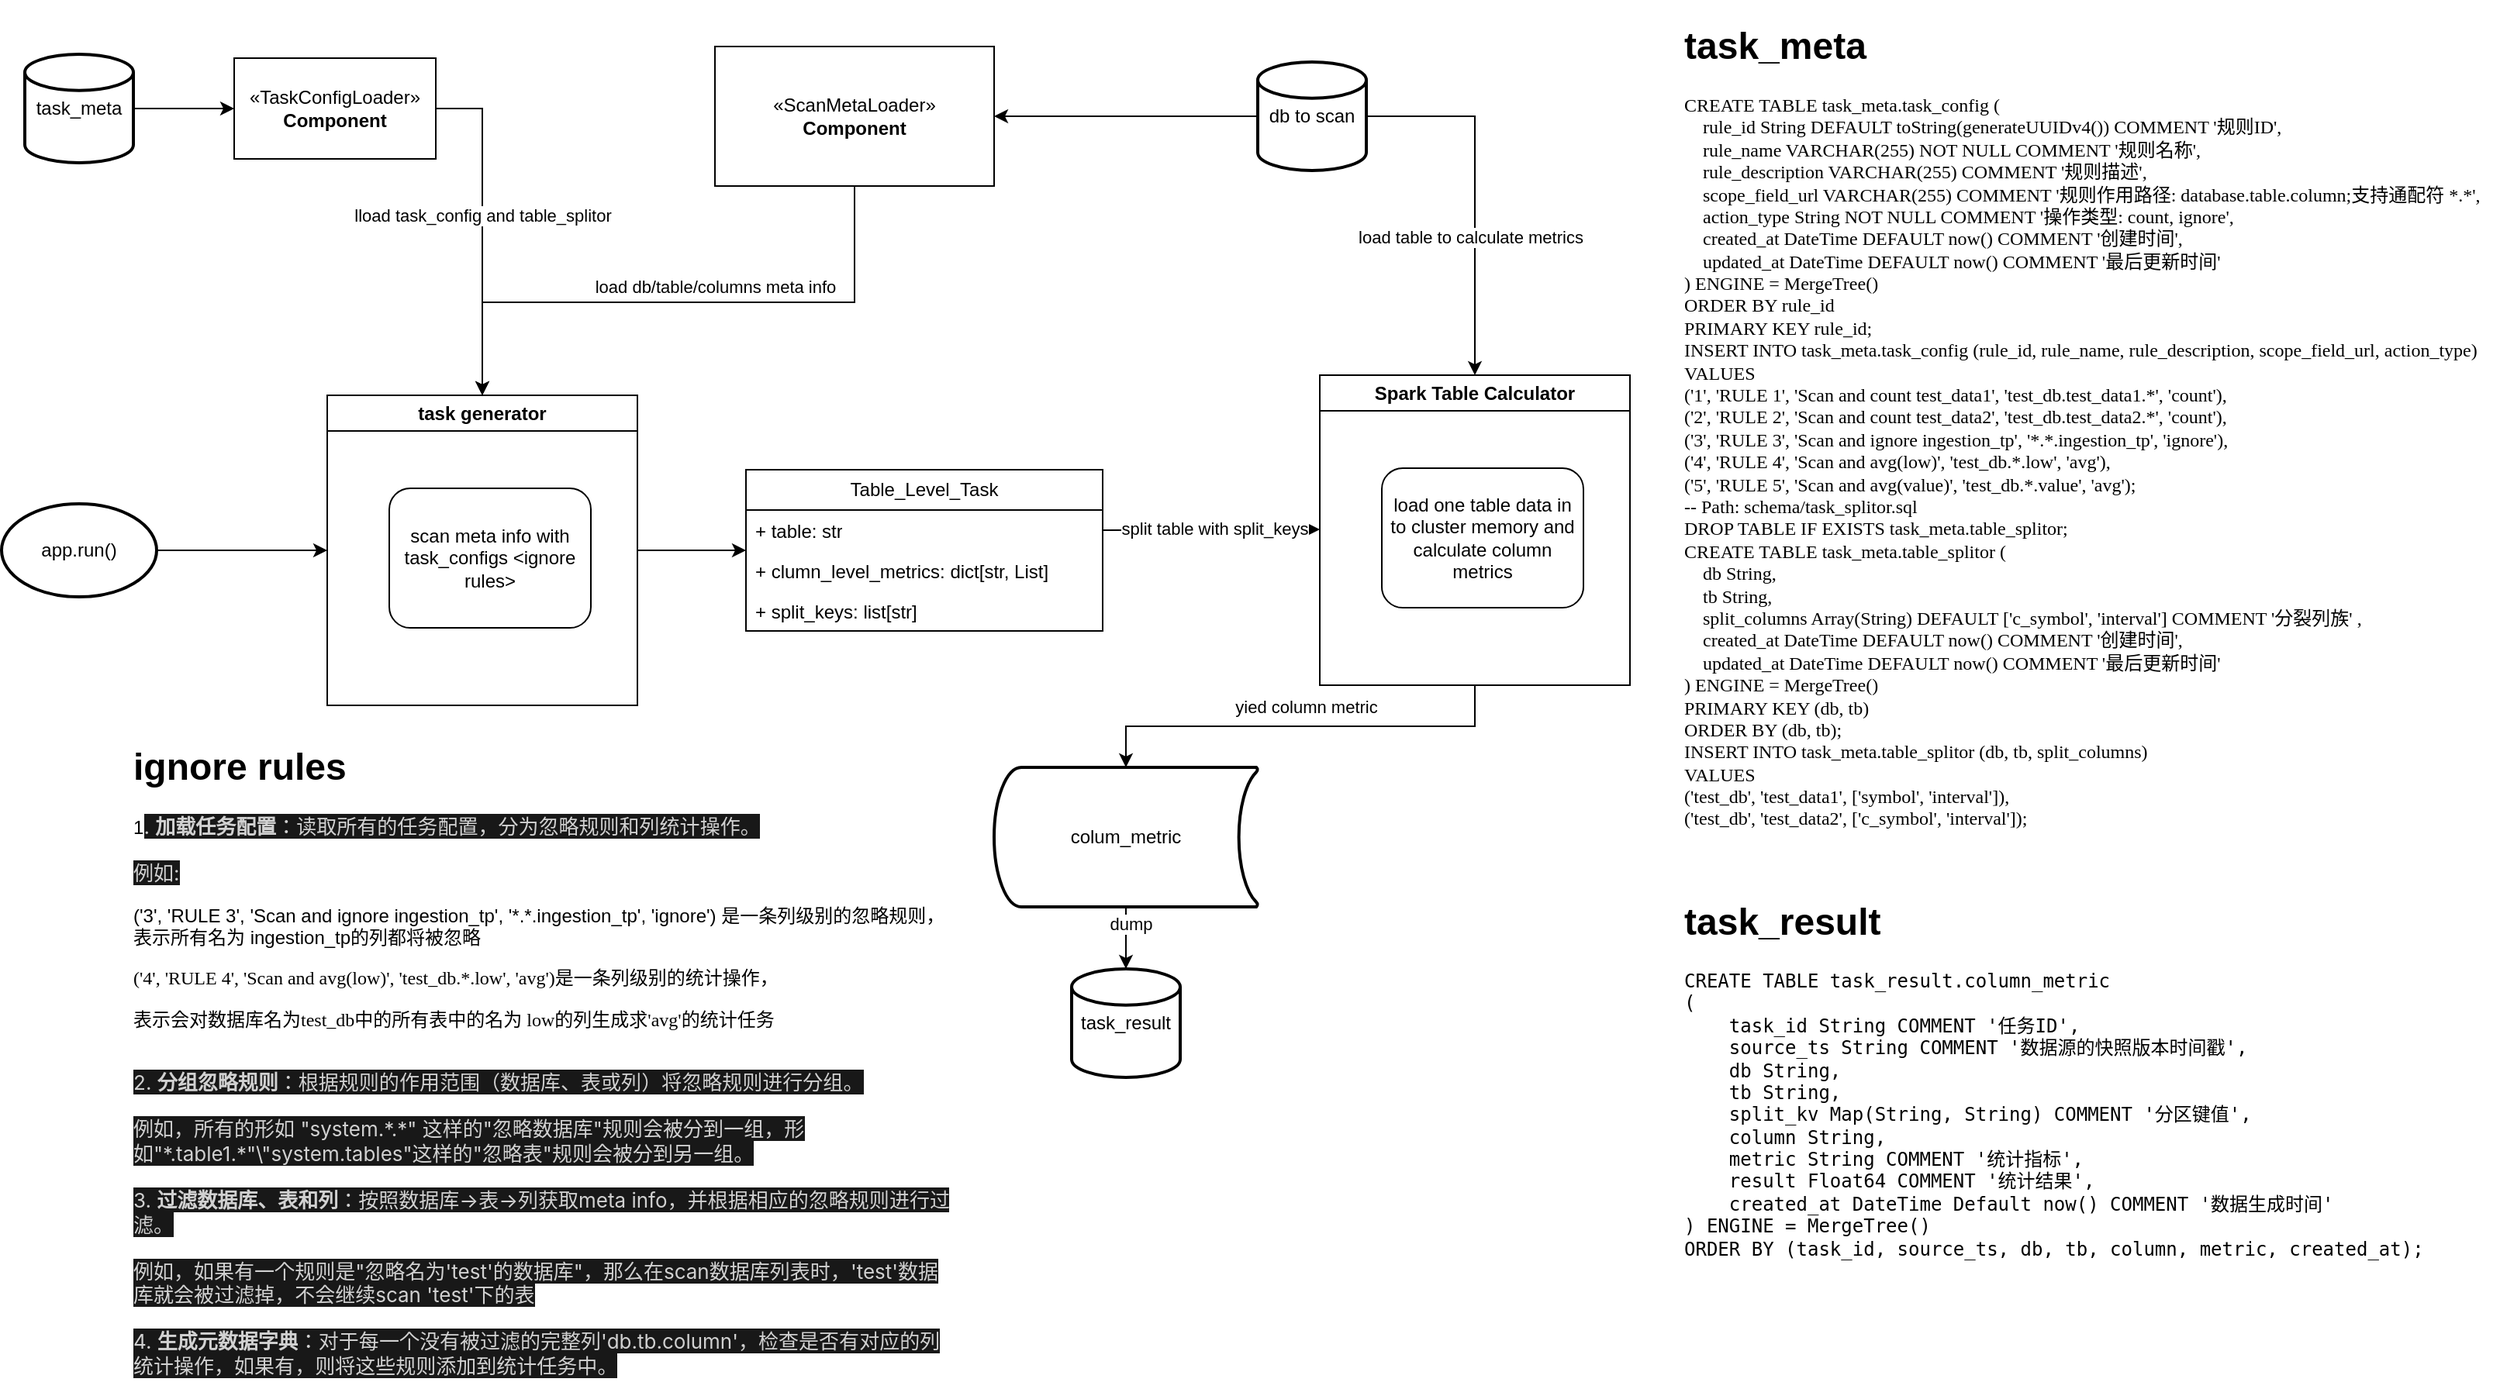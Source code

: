 <mxfile version="22.1.5" type="github">
  <diagram id="C5RBs43oDa-KdzZeNtuy" name="Page-1">
    <mxGraphModel dx="1467" dy="800" grid="1" gridSize="10" guides="1" tooltips="1" connect="1" arrows="1" fold="1" page="1" pageScale="1" pageWidth="1654" pageHeight="2336" math="0" shadow="0">
      <root>
        <mxCell id="WIyWlLk6GJQsqaUBKTNV-0" />
        <mxCell id="WIyWlLk6GJQsqaUBKTNV-1" parent="WIyWlLk6GJQsqaUBKTNV-0" />
        <mxCell id="-YLz3ERWtDPP97lk-IGL-17" style="edgeStyle=orthogonalEdgeStyle;rounded=0;orthogonalLoop=1;jettySize=auto;html=1;exitX=1;exitY=0.5;exitDx=0;exitDy=0;exitPerimeter=0;entryX=0;entryY=0.5;entryDx=0;entryDy=0;" edge="1" parent="WIyWlLk6GJQsqaUBKTNV-1" source="-YLz3ERWtDPP97lk-IGL-0" target="-YLz3ERWtDPP97lk-IGL-15">
          <mxGeometry relative="1" as="geometry" />
        </mxCell>
        <mxCell id="-YLz3ERWtDPP97lk-IGL-0" value="task_meta" style="strokeWidth=2;html=1;shape=mxgraph.flowchart.database;whiteSpace=wrap;" vertex="1" parent="WIyWlLk6GJQsqaUBKTNV-1">
          <mxGeometry x="55" y="70" width="70" height="70" as="geometry" />
        </mxCell>
        <mxCell id="-YLz3ERWtDPP97lk-IGL-26" style="edgeStyle=orthogonalEdgeStyle;rounded=0;orthogonalLoop=1;jettySize=auto;html=1;exitX=0;exitY=0.5;exitDx=0;exitDy=0;exitPerimeter=0;entryX=1;entryY=0.5;entryDx=0;entryDy=0;" edge="1" parent="WIyWlLk6GJQsqaUBKTNV-1" source="-YLz3ERWtDPP97lk-IGL-1" target="-YLz3ERWtDPP97lk-IGL-21">
          <mxGeometry relative="1" as="geometry" />
        </mxCell>
        <mxCell id="-YLz3ERWtDPP97lk-IGL-45" style="edgeStyle=orthogonalEdgeStyle;rounded=0;orthogonalLoop=1;jettySize=auto;html=1;exitX=1;exitY=0.5;exitDx=0;exitDy=0;exitPerimeter=0;entryX=0.5;entryY=0;entryDx=0;entryDy=0;" edge="1" parent="WIyWlLk6GJQsqaUBKTNV-1" source="-YLz3ERWtDPP97lk-IGL-1" target="-YLz3ERWtDPP97lk-IGL-43">
          <mxGeometry relative="1" as="geometry" />
        </mxCell>
        <mxCell id="-YLz3ERWtDPP97lk-IGL-53" value="load table to calculate metrics" style="edgeLabel;html=1;align=center;verticalAlign=middle;resizable=0;points=[];" vertex="1" connectable="0" parent="-YLz3ERWtDPP97lk-IGL-45">
          <mxGeometry x="0.243" y="-3" relative="1" as="geometry">
            <mxPoint as="offset" />
          </mxGeometry>
        </mxCell>
        <mxCell id="-YLz3ERWtDPP97lk-IGL-1" value="db to scan" style="strokeWidth=2;html=1;shape=mxgraph.flowchart.database;whiteSpace=wrap;" vertex="1" parent="WIyWlLk6GJQsqaUBKTNV-1">
          <mxGeometry x="850" y="75" width="70" height="70" as="geometry" />
        </mxCell>
        <mxCell id="-YLz3ERWtDPP97lk-IGL-2" value="task_result" style="strokeWidth=2;html=1;shape=mxgraph.flowchart.database;whiteSpace=wrap;" vertex="1" parent="WIyWlLk6GJQsqaUBKTNV-1">
          <mxGeometry x="730" y="660" width="70" height="70" as="geometry" />
        </mxCell>
        <mxCell id="-YLz3ERWtDPP97lk-IGL-4" style="edgeStyle=orthogonalEdgeStyle;rounded=0;orthogonalLoop=1;jettySize=auto;html=1;exitX=1;exitY=0.5;exitDx=0;exitDy=0;exitPerimeter=0;entryX=0;entryY=0.5;entryDx=0;entryDy=0;" edge="1" parent="WIyWlLk6GJQsqaUBKTNV-1" source="-YLz3ERWtDPP97lk-IGL-3" target="-YLz3ERWtDPP97lk-IGL-5">
          <mxGeometry relative="1" as="geometry">
            <mxPoint x="240" y="330" as="targetPoint" />
          </mxGeometry>
        </mxCell>
        <mxCell id="-YLz3ERWtDPP97lk-IGL-3" value="app.run()" style="strokeWidth=2;html=1;shape=mxgraph.flowchart.start_1;whiteSpace=wrap;" vertex="1" parent="WIyWlLk6GJQsqaUBKTNV-1">
          <mxGeometry x="40" y="360" width="100" height="60" as="geometry" />
        </mxCell>
        <mxCell id="-YLz3ERWtDPP97lk-IGL-52" style="edgeStyle=orthogonalEdgeStyle;rounded=0;orthogonalLoop=1;jettySize=auto;html=1;exitX=1;exitY=0.5;exitDx=0;exitDy=0;entryX=0;entryY=0.5;entryDx=0;entryDy=0;" edge="1" parent="WIyWlLk6GJQsqaUBKTNV-1" source="-YLz3ERWtDPP97lk-IGL-5" target="-YLz3ERWtDPP97lk-IGL-33">
          <mxGeometry relative="1" as="geometry" />
        </mxCell>
        <mxCell id="-YLz3ERWtDPP97lk-IGL-5" value="task generator" style="swimlane;whiteSpace=wrap;html=1;" vertex="1" parent="WIyWlLk6GJQsqaUBKTNV-1">
          <mxGeometry x="250" y="290" width="200" height="200" as="geometry" />
        </mxCell>
        <mxCell id="-YLz3ERWtDPP97lk-IGL-10" value="scan meta info with task_configs &amp;lt;ignore rules&amp;gt;" style="rounded=1;whiteSpace=wrap;html=1;" vertex="1" parent="-YLz3ERWtDPP97lk-IGL-5">
          <mxGeometry x="40" y="60" width="130" height="90" as="geometry" />
        </mxCell>
        <mxCell id="-YLz3ERWtDPP97lk-IGL-18" style="edgeStyle=orthogonalEdgeStyle;rounded=0;orthogonalLoop=1;jettySize=auto;html=1;exitX=1;exitY=0.5;exitDx=0;exitDy=0;" edge="1" parent="WIyWlLk6GJQsqaUBKTNV-1" source="-YLz3ERWtDPP97lk-IGL-15" target="-YLz3ERWtDPP97lk-IGL-5">
          <mxGeometry relative="1" as="geometry" />
        </mxCell>
        <mxCell id="-YLz3ERWtDPP97lk-IGL-20" value="lload task_config and table_splitor" style="edgeLabel;html=1;align=center;verticalAlign=middle;resizable=0;points=[];" vertex="1" connectable="0" parent="-YLz3ERWtDPP97lk-IGL-18">
          <mxGeometry x="-0.081" relative="1" as="geometry">
            <mxPoint as="offset" />
          </mxGeometry>
        </mxCell>
        <mxCell id="-YLz3ERWtDPP97lk-IGL-15" value="«TaskConfigLoader»&lt;br&gt;&lt;b&gt;Component&lt;/b&gt;" style="html=1;dropTarget=0;whiteSpace=wrap;" vertex="1" parent="WIyWlLk6GJQsqaUBKTNV-1">
          <mxGeometry x="190" y="72.5" width="130" height="65" as="geometry" />
        </mxCell>
        <mxCell id="-YLz3ERWtDPP97lk-IGL-23" style="edgeStyle=orthogonalEdgeStyle;rounded=0;orthogonalLoop=1;jettySize=auto;html=1;exitX=0.5;exitY=1;exitDx=0;exitDy=0;entryX=0.5;entryY=0;entryDx=0;entryDy=0;" edge="1" parent="WIyWlLk6GJQsqaUBKTNV-1" source="-YLz3ERWtDPP97lk-IGL-21" target="-YLz3ERWtDPP97lk-IGL-5">
          <mxGeometry relative="1" as="geometry">
            <Array as="points">
              <mxPoint x="590" y="230" />
              <mxPoint x="350" y="230" />
            </Array>
          </mxGeometry>
        </mxCell>
        <mxCell id="-YLz3ERWtDPP97lk-IGL-24" value="load db/table/columns meta info" style="edgeLabel;html=1;align=center;verticalAlign=middle;resizable=0;points=[];" vertex="1" connectable="0" parent="-YLz3ERWtDPP97lk-IGL-23">
          <mxGeometry x="-0.131" y="-1" relative="1" as="geometry">
            <mxPoint x="-2" y="-9" as="offset" />
          </mxGeometry>
        </mxCell>
        <mxCell id="-YLz3ERWtDPP97lk-IGL-21" value="«ScanMetaLoader»&lt;br&gt;&lt;b&gt;Component&lt;/b&gt;" style="html=1;dropTarget=0;whiteSpace=wrap;" vertex="1" parent="WIyWlLk6GJQsqaUBKTNV-1">
          <mxGeometry x="500" y="65" width="180" height="90" as="geometry" />
        </mxCell>
        <mxCell id="-YLz3ERWtDPP97lk-IGL-33" value="Table_Level_Task" style="swimlane;fontStyle=0;childLayout=stackLayout;horizontal=1;startSize=26;fillColor=none;horizontalStack=0;resizeParent=1;resizeParentMax=0;resizeLast=0;collapsible=1;marginBottom=0;whiteSpace=wrap;html=1;" vertex="1" parent="WIyWlLk6GJQsqaUBKTNV-1">
          <mxGeometry x="520" y="338" width="230" height="104" as="geometry" />
        </mxCell>
        <mxCell id="-YLz3ERWtDPP97lk-IGL-35" value="+ table: str" style="text;strokeColor=none;fillColor=none;align=left;verticalAlign=top;spacingLeft=4;spacingRight=4;overflow=hidden;rotatable=0;points=[[0,0.5],[1,0.5]];portConstraint=eastwest;whiteSpace=wrap;html=1;" vertex="1" parent="-YLz3ERWtDPP97lk-IGL-33">
          <mxGeometry y="26" width="230" height="26" as="geometry" />
        </mxCell>
        <mxCell id="-YLz3ERWtDPP97lk-IGL-38" value="+ clumn_level_metrics: dict[str, List]" style="text;strokeColor=none;fillColor=none;align=left;verticalAlign=top;spacingLeft=4;spacingRight=4;overflow=hidden;rotatable=0;points=[[0,0.5],[1,0.5]];portConstraint=eastwest;whiteSpace=wrap;html=1;" vertex="1" parent="-YLz3ERWtDPP97lk-IGL-33">
          <mxGeometry y="52" width="230" height="26" as="geometry" />
        </mxCell>
        <mxCell id="-YLz3ERWtDPP97lk-IGL-36" value="+ split_keys: list[str]" style="text;strokeColor=none;fillColor=none;align=left;verticalAlign=top;spacingLeft=4;spacingRight=4;overflow=hidden;rotatable=0;points=[[0,0.5],[1,0.5]];portConstraint=eastwest;whiteSpace=wrap;html=1;" vertex="1" parent="-YLz3ERWtDPP97lk-IGL-33">
          <mxGeometry y="78" width="230" height="26" as="geometry" />
        </mxCell>
        <mxCell id="-YLz3ERWtDPP97lk-IGL-49" style="edgeStyle=orthogonalEdgeStyle;rounded=0;orthogonalLoop=1;jettySize=auto;html=1;exitX=0.5;exitY=1;exitDx=0;exitDy=0;" edge="1" parent="WIyWlLk6GJQsqaUBKTNV-1" source="-YLz3ERWtDPP97lk-IGL-43" target="-YLz3ERWtDPP97lk-IGL-47">
          <mxGeometry relative="1" as="geometry" />
        </mxCell>
        <mxCell id="-YLz3ERWtDPP97lk-IGL-54" value="yied column metric" style="edgeLabel;html=1;align=center;verticalAlign=middle;resizable=0;points=[];" vertex="1" connectable="0" parent="-YLz3ERWtDPP97lk-IGL-49">
          <mxGeometry x="-0.351" y="1" relative="1" as="geometry">
            <mxPoint x="-46" y="-14" as="offset" />
          </mxGeometry>
        </mxCell>
        <mxCell id="-YLz3ERWtDPP97lk-IGL-43" value="Spark Table Calculator" style="swimlane;whiteSpace=wrap;html=1;" vertex="1" parent="WIyWlLk6GJQsqaUBKTNV-1">
          <mxGeometry x="890" y="277" width="200" height="200" as="geometry" />
        </mxCell>
        <mxCell id="-YLz3ERWtDPP97lk-IGL-44" value="load one table data in to cluster memory and calculate column metrics" style="rounded=1;whiteSpace=wrap;html=1;" vertex="1" parent="-YLz3ERWtDPP97lk-IGL-43">
          <mxGeometry x="40" y="60" width="130" height="90" as="geometry" />
        </mxCell>
        <mxCell id="-YLz3ERWtDPP97lk-IGL-47" value="colum_metric" style="strokeWidth=2;html=1;shape=mxgraph.flowchart.stored_data;whiteSpace=wrap;" vertex="1" parent="WIyWlLk6GJQsqaUBKTNV-1">
          <mxGeometry x="680" y="530" width="170" height="90" as="geometry" />
        </mxCell>
        <mxCell id="-YLz3ERWtDPP97lk-IGL-56" style="edgeStyle=orthogonalEdgeStyle;rounded=0;orthogonalLoop=1;jettySize=auto;html=1;exitX=1;exitY=0.5;exitDx=0;exitDy=0;" edge="1" parent="WIyWlLk6GJQsqaUBKTNV-1" source="-YLz3ERWtDPP97lk-IGL-35">
          <mxGeometry relative="1" as="geometry">
            <mxPoint x="890" y="376.5" as="targetPoint" />
            <mxPoint x="800" y="377" as="sourcePoint" />
          </mxGeometry>
        </mxCell>
        <mxCell id="-YLz3ERWtDPP97lk-IGL-57" value="split table with split_keys" style="edgeLabel;html=1;align=center;verticalAlign=middle;resizable=0;points=[];" vertex="1" connectable="0" parent="-YLz3ERWtDPP97lk-IGL-56">
          <mxGeometry x="0.029" y="1" relative="1" as="geometry">
            <mxPoint as="offset" />
          </mxGeometry>
        </mxCell>
        <mxCell id="-YLz3ERWtDPP97lk-IGL-61" value="&lt;h1&gt;task_meta&lt;/h1&gt;&lt;pre style=&quot;&quot;&gt;&lt;font style=&quot;font-size: 12px;&quot; face=&quot;Georgia&quot;&gt;CREATE TABLE task_meta.task_config (&lt;br&gt;&lt;/font&gt;&lt;font style=&quot;font-size: 12px;&quot; face=&quot;Georgia&quot;&gt;&amp;nbsp; &amp;nbsp; rule_id String DEFAULT toString(generateUUIDv4()) COMMENT &#39;规则ID&#39;,&lt;br&gt;&lt;/font&gt;&lt;font style=&quot;font-size: 12px;&quot; face=&quot;Georgia&quot;&gt;&amp;nbsp; &amp;nbsp; rule_name VARCHAR(255) NOT NULL COMMENT &#39;规则名称&#39;,&lt;br&gt;&lt;/font&gt;&lt;font style=&quot;font-size: 12px;&quot; face=&quot;Georgia&quot;&gt;&amp;nbsp; &amp;nbsp; rule_description VARCHAR(255) COMMENT &#39;规则描述&#39;,&lt;br&gt;&lt;/font&gt;&lt;font style=&quot;font-size: 12px;&quot; face=&quot;Georgia&quot;&gt;&amp;nbsp; &amp;nbsp; scope_field_url VARCHAR(255) COMMENT &#39;规则作用路径: database.table.column;支持通配符 *.*&#39;,&lt;br&gt;&lt;/font&gt;&lt;font style=&quot;font-size: 12px;&quot; face=&quot;Georgia&quot;&gt;&amp;nbsp; &amp;nbsp; action_type String NOT NULL COMMENT &#39;操作类型: count, ignore&#39;,&lt;br&gt;&lt;/font&gt;&lt;font style=&quot;font-size: 12px;&quot; face=&quot;Georgia&quot;&gt;&amp;nbsp; &amp;nbsp; created_at DateTime DEFAULT now() COMMENT &#39;创建时间&#39;,&lt;br&gt;&lt;/font&gt;&lt;font style=&quot;font-size: 12px;&quot; face=&quot;Georgia&quot;&gt;&amp;nbsp; &amp;nbsp; updated_at DateTime DEFAULT now() COMMENT &#39;最后更新时间&#39;&lt;br&gt;&lt;/font&gt;&lt;font style=&quot;font-size: 12px;&quot; face=&quot;Georgia&quot;&gt;) ENGINE = MergeTree()&lt;br&gt;&lt;/font&gt;&lt;font style=&quot;font-size: 12px;&quot; face=&quot;Georgia&quot;&gt;ORDER BY rule_id&lt;br&gt;&lt;/font&gt;&lt;font style=&quot;font-size: 12px;&quot; face=&quot;Georgia&quot;&gt;PRIMARY KEY rule_id;&lt;br&gt;&lt;/font&gt;&lt;font style=&quot;font-size: 12px;&quot; face=&quot;Georgia&quot;&gt;INSERT INTO task_meta.task_config (rule_id, rule_name, rule_description, scope_field_url, action_type)&lt;br&gt;&lt;/font&gt;&lt;font style=&quot;font-size: 12px;&quot; face=&quot;Georgia&quot;&gt;VALUES&amp;nbsp;&lt;br&gt;&lt;/font&gt;&lt;font style=&quot;font-size: 12px;&quot; face=&quot;Georgia&quot;&gt;(&#39;1&#39;, &#39;RULE 1&#39;, &#39;Scan and count test_data1&#39;, &#39;test_db.test_data1.*&#39;, &#39;count&#39;),&lt;br&gt;&lt;/font&gt;&lt;font style=&quot;font-size: 12px;&quot; face=&quot;Georgia&quot;&gt;(&#39;2&#39;, &#39;RULE 2&#39;, &#39;Scan and count test_data2&#39;, &#39;test_db.test_data2.*&#39;, &#39;count&#39;),&lt;br&gt;&lt;/font&gt;&lt;font style=&quot;font-size: 12px;&quot; face=&quot;Georgia&quot;&gt;(&#39;3&#39;, &#39;RULE 3&#39;, &#39;Scan and ignore ingestion_tp&#39;, &#39;*.*.ingestion_tp&#39;, &#39;ignore&#39;),&lt;br&gt;&lt;/font&gt;&lt;font style=&quot;font-size: 12px;&quot; face=&quot;Georgia&quot;&gt;(&#39;4&#39;, &#39;RULE 4&#39;, &#39;Scan and avg(low)&#39;, &#39;test_db.*.low&#39;, &#39;avg&#39;),&lt;br&gt;&lt;/font&gt;&lt;font style=&quot;font-size: 12px;&quot; face=&quot;Georgia&quot;&gt;(&#39;5&#39;, &#39;RULE 5&#39;, &#39;Scan and avg(value)&#39;, &#39;test_db.*.value&#39;, &#39;avg&#39;);&lt;br&gt;&lt;/font&gt;&lt;font style=&quot;font-size: 12px;&quot; face=&quot;Georgia&quot;&gt;-- Path: schema/task_splitor.sql&lt;br&gt;&lt;/font&gt;&lt;font style=&quot;font-size: 12px;&quot; face=&quot;Georgia&quot;&gt;DROP TABLE IF EXISTS task_meta.table_splitor;&lt;br&gt;&lt;/font&gt;&lt;font style=&quot;font-size: 12px;&quot; face=&quot;Georgia&quot;&gt;CREATE TABLE task_meta.table_splitor (&lt;br&gt;&lt;/font&gt;&lt;font style=&quot;font-size: 12px;&quot; face=&quot;Georgia&quot;&gt;&amp;nbsp; &amp;nbsp; db String,&lt;br&gt;&lt;/font&gt;&lt;font style=&quot;font-size: 12px;&quot; face=&quot;Georgia&quot;&gt;&amp;nbsp; &amp;nbsp; tb String,&lt;br&gt;&lt;/font&gt;&lt;font style=&quot;font-size: 12px;&quot; face=&quot;Georgia&quot;&gt;&amp;nbsp; &amp;nbsp; split_columns Array(String) DEFAULT [&#39;c_symbol&#39;, &#39;interval&#39;] COMMENT &#39;分裂列族&#39; ,&lt;br&gt;&lt;/font&gt;&lt;font style=&quot;font-size: 12px;&quot; face=&quot;Georgia&quot;&gt;&amp;nbsp; &amp;nbsp; created_at DateTime DEFAULT now() COMMENT &#39;创建时间&#39;,&lt;br&gt;&lt;/font&gt;&lt;font style=&quot;font-size: 12px;&quot; face=&quot;Georgia&quot;&gt;&amp;nbsp; &amp;nbsp; updated_at DateTime DEFAULT now() COMMENT &#39;最后更新时间&#39;&lt;br&gt;&lt;/font&gt;&lt;font style=&quot;font-size: 12px;&quot; face=&quot;Georgia&quot;&gt;) ENGINE = MergeTree()&lt;br&gt;&lt;/font&gt;&lt;font style=&quot;font-size: 12px;&quot; face=&quot;Georgia&quot;&gt;PRIMARY KEY (db, tb)&lt;br&gt;&lt;/font&gt;&lt;font style=&quot;font-size: 12px;&quot; face=&quot;Georgia&quot;&gt;ORDER BY (db, tb);&lt;br&gt;&lt;/font&gt;&lt;font style=&quot;font-size: 12px;&quot; face=&quot;Georgia&quot;&gt;INSERT INTO task_meta.table_splitor (db, tb, split_columns)&lt;br&gt;&lt;/font&gt;&lt;font style=&quot;font-size: 12px;&quot; face=&quot;Georgia&quot;&gt;VALUES&amp;nbsp;&lt;br&gt;&lt;/font&gt;&lt;font style=&quot;font-size: 12px;&quot; face=&quot;Georgia&quot;&gt;(&#39;test_db&#39;, &#39;test_data1&#39;, [&#39;symbol&#39;, &#39;interval&#39;]),&lt;br&gt;&lt;/font&gt;&lt;font style=&quot;font-size: 12px;&quot; face=&quot;Georgia&quot;&gt;(&#39;test_db&#39;, &#39;test_data2&#39;, [&#39;c_symbol&#39;, &#39;interval&#39;]);&lt;/font&gt;&lt;/pre&gt;" style="text;html=1;strokeColor=none;fillColor=none;spacing=5;spacingTop=-20;whiteSpace=wrap;overflow=hidden;rounded=0;" vertex="1" parent="WIyWlLk6GJQsqaUBKTNV-1">
          <mxGeometry x="1120" y="45" width="530" height="545" as="geometry" />
        </mxCell>
        <mxCell id="-YLz3ERWtDPP97lk-IGL-62" value="&lt;h1&gt;task_result&lt;/h1&gt;&lt;pre&gt;CREATE TABLE task_result.column_metric&lt;br&gt;(&lt;br&gt;&amp;nbsp; &amp;nbsp; task_id String COMMENT &#39;任务ID&#39;,&lt;br&gt;&amp;nbsp; &amp;nbsp; source_ts String COMMENT &#39;数据源的快照版本时间戳&#39;,&lt;br&gt;&amp;nbsp; &amp;nbsp; db String,&lt;br&gt;&amp;nbsp; &amp;nbsp; tb String,&lt;br&gt;&amp;nbsp; &amp;nbsp; split_kv Map(String, String) COMMENT &#39;分区键值&#39;,&lt;br&gt;&amp;nbsp; &amp;nbsp; column String,&lt;br&gt;&amp;nbsp; &amp;nbsp; metric String COMMENT &#39;统计指标&#39;,&lt;br&gt;&amp;nbsp; &amp;nbsp; result Float64 COMMENT &#39;统计结果&#39;,&lt;br&gt;&amp;nbsp; &amp;nbsp; created_at DateTime Default now() COMMENT &#39;数据生成时间&#39;&lt;br&gt;) ENGINE = MergeTree()&lt;br&gt;ORDER BY (task_id, source_ts, db, tb, column, metric, created_at);&lt;/pre&gt;" style="text;html=1;strokeColor=none;fillColor=none;spacing=5;spacingTop=-20;whiteSpace=wrap;overflow=hidden;rounded=0;" vertex="1" parent="WIyWlLk6GJQsqaUBKTNV-1">
          <mxGeometry x="1120" y="610" width="500" height="240" as="geometry" />
        </mxCell>
        <mxCell id="-YLz3ERWtDPP97lk-IGL-63" style="edgeStyle=orthogonalEdgeStyle;rounded=0;orthogonalLoop=1;jettySize=auto;html=1;exitX=0.5;exitY=1;exitDx=0;exitDy=0;exitPerimeter=0;entryX=0.5;entryY=0;entryDx=0;entryDy=0;entryPerimeter=0;" edge="1" parent="WIyWlLk6GJQsqaUBKTNV-1" source="-YLz3ERWtDPP97lk-IGL-47" target="-YLz3ERWtDPP97lk-IGL-2">
          <mxGeometry relative="1" as="geometry" />
        </mxCell>
        <mxCell id="-YLz3ERWtDPP97lk-IGL-64" value="dump&lt;br&gt;" style="edgeLabel;html=1;align=center;verticalAlign=middle;resizable=0;points=[];" vertex="1" connectable="0" parent="-YLz3ERWtDPP97lk-IGL-63">
          <mxGeometry x="-0.45" y="3" relative="1" as="geometry">
            <mxPoint as="offset" />
          </mxGeometry>
        </mxCell>
        <mxCell id="-YLz3ERWtDPP97lk-IGL-65" value="&lt;h1&gt;ignore rules&lt;/h1&gt;&lt;p&gt;1&lt;span data-darkreader-inline-bgcolor=&quot;&quot; data-darkreader-inline-color=&quot;&quot; style=&quot;color: rgb(209, 209, 209); font-family: -apple-system, &amp;quot;system-ui&amp;quot;, sans-serif; font-size: 13px; background-color: rgb(24, 24, 24); --darkreader-inline-color: #cbc6c0; --darkreader-inline-bgcolor: #121414;&quot;&gt;.&amp;nbsp;&lt;/span&gt;&lt;span data-darkreader-inline-bgcolor=&quot;&quot; data-darkreader-inline-color=&quot;&quot; style=&quot;color: rgb(209, 209, 209); font-family: -apple-system, &amp;quot;system-ui&amp;quot;, sans-serif; font-size: 13px; background-color: rgb(24, 24, 24); font-weight: bold; --darkreader-inline-color: #cbc6c0; --darkreader-inline-bgcolor: #121414;&quot;&gt;加载任务配置&lt;/span&gt;&lt;span data-darkreader-inline-bgcolor=&quot;&quot; data-darkreader-inline-color=&quot;&quot; style=&quot;color: rgb(209, 209, 209); font-family: -apple-system, &amp;quot;system-ui&amp;quot;, sans-serif; font-size: 13px; background-color: rgb(24, 24, 24); --darkreader-inline-color: #cbc6c0; --darkreader-inline-bgcolor: #121414;&quot;&gt;：读&lt;/span&gt;&lt;span data-darkreader-inline-bgcolor=&quot;&quot; data-darkreader-inline-color=&quot;&quot; style=&quot;color: rgb(209, 209, 209); font-family: -apple-system, &amp;quot;system-ui&amp;quot;, sans-serif; font-size: 13px; background-color: rgb(24, 24, 24); --darkreader-inline-color: #cbc6c0; --darkreader-inline-bgcolor: #121414;&quot;&gt;取&lt;/span&gt;&lt;span data-darkreader-inline-bgcolor=&quot;&quot; data-darkreader-inline-color=&quot;&quot; style=&quot;color: rgb(209, 209, 209); font-family: -apple-system, &amp;quot;system-ui&amp;quot;, sans-serif; font-size: 13px; background-color: rgb(24, 24, 24); --darkreader-inline-color: #cbc6c0; --darkreader-inline-bgcolor: #121414;&quot;&gt;所有&lt;/span&gt;&lt;span data-darkreader-inline-bgcolor=&quot;&quot; data-darkreader-inline-color=&quot;&quot; style=&quot;color: rgb(209, 209, 209); font-family: -apple-system, &amp;quot;system-ui&amp;quot;, sans-serif; font-size: 13px; background-color: rgb(24, 24, 24); --darkreader-inline-color: #cbc6c0; --darkreader-inline-bgcolor: #121414;&quot;&gt;的&lt;/span&gt;&lt;span data-darkreader-inline-bgcolor=&quot;&quot; data-darkreader-inline-color=&quot;&quot; style=&quot;color: rgb(209, 209, 209); font-family: -apple-system, &amp;quot;system-ui&amp;quot;, sans-serif; font-size: 13px; background-color: rgb(24, 24, 24); --darkreader-inline-color: #cbc6c0; --darkreader-inline-bgcolor: #121414;&quot;&gt;任务&lt;/span&gt;&lt;span data-darkreader-inline-bgcolor=&quot;&quot; data-darkreader-inline-color=&quot;&quot; style=&quot;color: rgb(209, 209, 209); font-family: -apple-system, &amp;quot;system-ui&amp;quot;, sans-serif; font-size: 13px; background-color: rgb(24, 24, 24); --darkreader-inline-color: #cbc6c0; --darkreader-inline-bgcolor: #121414;&quot;&gt;配置&lt;/span&gt;&lt;span data-darkreader-inline-bgcolor=&quot;&quot; data-darkreader-inline-color=&quot;&quot; style=&quot;color: rgb(209, 209, 209); font-family: -apple-system, &amp;quot;system-ui&amp;quot;, sans-serif; font-size: 13px; background-color: rgb(24, 24, 24); --darkreader-inline-color: #cbc6c0; --darkreader-inline-bgcolor: #121414;&quot;&gt;，分为&lt;/span&gt;&lt;span data-darkreader-inline-bgcolor=&quot;&quot; data-darkreader-inline-color=&quot;&quot; style=&quot;color: rgb(209, 209, 209); font-family: -apple-system, &amp;quot;system-ui&amp;quot;, sans-serif; font-size: 13px; background-color: rgb(24, 24, 24); --darkreader-inline-color: #cbc6c0; --darkreader-inline-bgcolor: #121414;&quot;&gt;忽&lt;/span&gt;&lt;span data-darkreader-inline-bgcolor=&quot;&quot; data-darkreader-inline-color=&quot;&quot; style=&quot;color: rgb(209, 209, 209); font-family: -apple-system, &amp;quot;system-ui&amp;quot;, sans-serif; font-size: 13px; background-color: rgb(24, 24, 24); --darkreader-inline-color: #cbc6c0; --darkreader-inline-bgcolor: #121414;&quot;&gt;略&lt;/span&gt;&lt;span data-darkreader-inline-bgcolor=&quot;&quot; data-darkreader-inline-color=&quot;&quot; style=&quot;color: rgb(209, 209, 209); font-family: -apple-system, &amp;quot;system-ui&amp;quot;, sans-serif; font-size: 13px; background-color: rgb(24, 24, 24); --darkreader-inline-color: #cbc6c0; --darkreader-inline-bgcolor: #121414;&quot;&gt;规&lt;/span&gt;&lt;span data-darkreader-inline-bgcolor=&quot;&quot; data-darkreader-inline-color=&quot;&quot; style=&quot;color: rgb(209, 209, 209); font-family: -apple-system, &amp;quot;system-ui&amp;quot;, sans-serif; font-size: 13px; background-color: rgb(24, 24, 24); --darkreader-inline-color: #cbc6c0; --darkreader-inline-bgcolor: #121414;&quot;&gt;则&lt;/span&gt;&lt;span data-darkreader-inline-bgcolor=&quot;&quot; data-darkreader-inline-color=&quot;&quot; style=&quot;color: rgb(209, 209, 209); font-family: -apple-system, &amp;quot;system-ui&amp;quot;, sans-serif; font-size: 13px; background-color: rgb(24, 24, 24); --darkreader-inline-color: #cbc6c0; --darkreader-inline-bgcolor: #121414;&quot;&gt;和&lt;/span&gt;&lt;span data-darkreader-inline-bgcolor=&quot;&quot; data-darkreader-inline-color=&quot;&quot; style=&quot;color: rgb(209, 209, 209); font-family: -apple-system, &amp;quot;system-ui&amp;quot;, sans-serif; font-size: 13px; background-color: rgb(24, 24, 24); --darkreader-inline-color: #cbc6c0; --darkreader-inline-bgcolor: #121414;&quot;&gt;列统计&lt;/span&gt;&lt;span data-darkreader-inline-bgcolor=&quot;&quot; data-darkreader-inline-color=&quot;&quot; style=&quot;color: rgb(209, 209, 209); font-family: -apple-system, &amp;quot;system-ui&amp;quot;, sans-serif; font-size: 13px; background-color: rgb(24, 24, 24); --darkreader-inline-color: #cbc6c0; --darkreader-inline-bgcolor: #121414;&quot;&gt;操作&lt;/span&gt;&lt;span data-darkreader-inline-bgcolor=&quot;&quot; data-darkreader-inline-color=&quot;&quot; style=&quot;color: rgb(209, 209, 209); font-family: -apple-system, &amp;quot;system-ui&amp;quot;, sans-serif; font-size: 13px; background-color: rgb(24, 24, 24); --darkreader-inline-color: #cbc6c0; --darkreader-inline-bgcolor: #121414;&quot;&gt;。&lt;/span&gt;&lt;br data-darkreader-inline-bgcolor=&quot;&quot; data-darkreader-inline-color=&quot;&quot; style=&quot;color: rgb(209, 209, 209); font-family: -apple-system, &amp;quot;system-ui&amp;quot;, sans-serif; font-size: 13px; background-color: rgb(24, 24, 24); --darkreader-inline-color: #cbc6c0; --darkreader-inline-bgcolor: #121414;&quot;&gt;&lt;br data-darkreader-inline-bgcolor=&quot;&quot; data-darkreader-inline-color=&quot;&quot; style=&quot;color: rgb(209, 209, 209); font-family: -apple-system, &amp;quot;system-ui&amp;quot;, sans-serif; font-size: 13px; background-color: rgb(24, 24, 24); --darkreader-inline-color: #cbc6c0; --darkreader-inline-bgcolor: #121414;&quot;&gt;&lt;span data-darkreader-inline-bgcolor=&quot;&quot; data-darkreader-inline-color=&quot;&quot; style=&quot;color: rgb(209, 209, 209); font-family: -apple-system, &amp;quot;system-ui&amp;quot;, sans-serif; font-size: 13px; background-color: rgb(24, 24, 24); --darkreader-inline-color: #cbc6c0; --darkreader-inline-bgcolor: #121414;&quot;&gt;例如:&lt;/span&gt;&lt;/p&gt;(&#39;3&#39;, &#39;RULE 3&#39;, &#39;Scan and ignore ingestion_tp&#39;, &#39;*.*.ingestion_tp&#39;, &#39;ignore&#39;) 是一条列级别的忽略规则，表示所有名为 ingestion_tp的列都将被忽略&lt;br&gt;&lt;pre data-darkreader-inline-border=&quot;&quot; style=&quot;border-color: var(--darkreader-border--border-color); --darkreader-inline-border: var(--darkreader-border--darkreader-border--border-color);&quot;&gt;&lt;font data-darkreader-inline-border=&quot;&quot; style=&quot;border-color: var(--darkreader-border--border-color); --darkreader-inline-border: var(--darkreader-border--darkreader-border--border-color);&quot; face=&quot;Georgia&quot;&gt;(&#39;4&#39;, &#39;RULE 4&#39;, &#39;Scan and avg(low)&#39;, &#39;test_db.*.low&#39;, &#39;avg&#39;)是一条列级别的统计操作，&lt;/font&gt;&lt;/pre&gt;&lt;pre data-darkreader-inline-border=&quot;&quot; style=&quot;border-color: var(--darkreader-border--border-color); --darkreader-inline-border: var(--darkreader-border--darkreader-border--border-color);&quot;&gt;&lt;font data-darkreader-inline-border=&quot;&quot; style=&quot;border-color: var(--darkreader-border--border-color); --darkreader-inline-border: var(--darkreader-border--darkreader-border--border-color);&quot; face=&quot;Georgia&quot;&gt;表示会对数据库名为test_db中的所有表中的名为 low的列生成求&#39;avg&#39;的统计任务&lt;/font&gt;&lt;/pre&gt;&lt;p&gt;&lt;br data-darkreader-inline-bgcolor=&quot;&quot; data-darkreader-inline-color=&quot;&quot; style=&quot;color: rgb(209, 209, 209); font-family: -apple-system, &amp;quot;system-ui&amp;quot;, sans-serif; font-size: 13px; background-color: rgb(24, 24, 24); --darkreader-inline-color: #cbc6c0; --darkreader-inline-bgcolor: #121414;&quot;&gt;&lt;span data-darkreader-inline-bgcolor=&quot;&quot; data-darkreader-inline-color=&quot;&quot; style=&quot;color: rgb(209, 209, 209); font-family: -apple-system, &amp;quot;system-ui&amp;quot;, sans-serif; font-size: 13px; background-color: rgb(24, 24, 24); --darkreader-inline-color: #cbc6c0; --darkreader-inline-bgcolor: #121414;&quot;&gt;2&lt;/span&gt;&lt;span data-darkreader-inline-bgcolor=&quot;&quot; data-darkreader-inline-color=&quot;&quot; style=&quot;color: rgb(209, 209, 209); font-family: -apple-system, &amp;quot;system-ui&amp;quot;, sans-serif; font-size: 13px; background-color: rgb(24, 24, 24); --darkreader-inline-color: #cbc6c0; --darkreader-inline-bgcolor: #121414;&quot;&gt;.&amp;nbsp;&lt;/span&gt;&lt;span data-darkreader-inline-bgcolor=&quot;&quot; data-darkreader-inline-color=&quot;&quot; style=&quot;color: rgb(209, 209, 209); font-family: -apple-system, &amp;quot;system-ui&amp;quot;, sans-serif; font-size: 13px; background-color: rgb(24, 24, 24); font-weight: bold; --darkreader-inline-color: #cbc6c0; --darkreader-inline-bgcolor: #121414;&quot;&gt;分组忽略规则&lt;/span&gt;&lt;span data-darkreader-inline-bgcolor=&quot;&quot; data-darkreader-inline-color=&quot;&quot; style=&quot;color: rgb(209, 209, 209); font-family: -apple-system, &amp;quot;system-ui&amp;quot;, sans-serif; font-size: 13px; background-color: rgb(24, 24, 24); --darkreader-inline-color: #cbc6c0; --darkreader-inline-bgcolor: #121414;&quot;&gt;：根&lt;/span&gt;&lt;span data-darkreader-inline-bgcolor=&quot;&quot; data-darkreader-inline-color=&quot;&quot; style=&quot;color: rgb(209, 209, 209); font-family: -apple-system, &amp;quot;system-ui&amp;quot;, sans-serif; font-size: 13px; background-color: rgb(24, 24, 24); --darkreader-inline-color: #cbc6c0; --darkreader-inline-bgcolor: #121414;&quot;&gt;据&lt;/span&gt;&lt;span data-darkreader-inline-bgcolor=&quot;&quot; data-darkreader-inline-color=&quot;&quot; style=&quot;color: rgb(209, 209, 209); font-family: -apple-system, &amp;quot;system-ui&amp;quot;, sans-serif; font-size: 13px; background-color: rgb(24, 24, 24); --darkreader-inline-color: #cbc6c0; --darkreader-inline-bgcolor: #121414;&quot;&gt;规&lt;/span&gt;&lt;span data-darkreader-inline-bgcolor=&quot;&quot; data-darkreader-inline-color=&quot;&quot; style=&quot;color: rgb(209, 209, 209); font-family: -apple-system, &amp;quot;system-ui&amp;quot;, sans-serif; font-size: 13px; background-color: rgb(24, 24, 24); --darkreader-inline-color: #cbc6c0; --darkreader-inline-bgcolor: #121414;&quot;&gt;则&lt;/span&gt;&lt;span data-darkreader-inline-bgcolor=&quot;&quot; data-darkreader-inline-color=&quot;&quot; style=&quot;color: rgb(209, 209, 209); font-family: -apple-system, &amp;quot;system-ui&amp;quot;, sans-serif; font-size: 13px; background-color: rgb(24, 24, 24); --darkreader-inline-color: #cbc6c0; --darkreader-inline-bgcolor: #121414;&quot;&gt;的&lt;/span&gt;&lt;span data-darkreader-inline-bgcolor=&quot;&quot; data-darkreader-inline-color=&quot;&quot; style=&quot;color: rgb(209, 209, 209); font-family: -apple-system, &amp;quot;system-ui&amp;quot;, sans-serif; font-size: 13px; background-color: rgb(24, 24, 24); --darkreader-inline-color: #cbc6c0; --darkreader-inline-bgcolor: #121414;&quot;&gt;作&lt;/span&gt;&lt;span data-darkreader-inline-bgcolor=&quot;&quot; data-darkreader-inline-color=&quot;&quot; style=&quot;color: rgb(209, 209, 209); font-family: -apple-system, &amp;quot;system-ui&amp;quot;, sans-serif; font-size: 13px; background-color: rgb(24, 24, 24); --darkreader-inline-color: #cbc6c0; --darkreader-inline-bgcolor: #121414;&quot;&gt;用&lt;/span&gt;&lt;span data-darkreader-inline-bgcolor=&quot;&quot; data-darkreader-inline-color=&quot;&quot; style=&quot;color: rgb(209, 209, 209); font-family: -apple-system, &amp;quot;system-ui&amp;quot;, sans-serif; font-size: 13px; background-color: rgb(24, 24, 24); --darkreader-inline-color: #cbc6c0; --darkreader-inline-bgcolor: #121414;&quot;&gt;范&lt;/span&gt;&lt;span data-darkreader-inline-bgcolor=&quot;&quot; data-darkreader-inline-color=&quot;&quot; style=&quot;color: rgb(209, 209, 209); font-family: -apple-system, &amp;quot;system-ui&amp;quot;, sans-serif; font-size: 13px; background-color: rgb(24, 24, 24); --darkreader-inline-color: #cbc6c0; --darkreader-inline-bgcolor: #121414;&quot;&gt;围&lt;/span&gt;&lt;span data-darkreader-inline-bgcolor=&quot;&quot; data-darkreader-inline-color=&quot;&quot; style=&quot;color: rgb(209, 209, 209); font-family: -apple-system, &amp;quot;system-ui&amp;quot;, sans-serif; font-size: 13px; background-color: rgb(24, 24, 24); --darkreader-inline-color: #cbc6c0; --darkreader-inline-bgcolor: #121414;&quot;&gt;（数据库&lt;/span&gt;&lt;span data-darkreader-inline-bgcolor=&quot;&quot; data-darkreader-inline-color=&quot;&quot; style=&quot;color: rgb(209, 209, 209); font-family: -apple-system, &amp;quot;system-ui&amp;quot;, sans-serif; font-size: 13px; background-color: rgb(24, 24, 24); --darkreader-inline-color: #cbc6c0; --darkreader-inline-bgcolor: #121414;&quot;&gt;、表&lt;/span&gt;&lt;span data-darkreader-inline-bgcolor=&quot;&quot; data-darkreader-inline-color=&quot;&quot; style=&quot;color: rgb(209, 209, 209); font-family: -apple-system, &amp;quot;system-ui&amp;quot;, sans-serif; font-size: 13px; background-color: rgb(24, 24, 24); --darkreader-inline-color: #cbc6c0; --darkreader-inline-bgcolor: #121414;&quot;&gt;或&lt;/span&gt;&lt;span data-darkreader-inline-bgcolor=&quot;&quot; data-darkreader-inline-color=&quot;&quot; style=&quot;color: rgb(209, 209, 209); font-family: -apple-system, &amp;quot;system-ui&amp;quot;, sans-serif; font-size: 13px; background-color: rgb(24, 24, 24); --darkreader-inline-color: #cbc6c0; --darkreader-inline-bgcolor: #121414;&quot;&gt;列&lt;/span&gt;&lt;span data-darkreader-inline-bgcolor=&quot;&quot; data-darkreader-inline-color=&quot;&quot; style=&quot;color: rgb(209, 209, 209); font-family: -apple-system, &amp;quot;system-ui&amp;quot;, sans-serif; font-size: 13px; background-color: rgb(24, 24, 24); --darkreader-inline-color: #cbc6c0; --darkreader-inline-bgcolor: #121414;&quot;&gt;）将&lt;/span&gt;&lt;span data-darkreader-inline-bgcolor=&quot;&quot; data-darkreader-inline-color=&quot;&quot; style=&quot;color: rgb(209, 209, 209); font-family: -apple-system, &amp;quot;system-ui&amp;quot;, sans-serif; font-size: 13px; background-color: rgb(24, 24, 24); --darkreader-inline-color: #cbc6c0; --darkreader-inline-bgcolor: #121414;&quot;&gt;忽&lt;/span&gt;&lt;span data-darkreader-inline-bgcolor=&quot;&quot; data-darkreader-inline-color=&quot;&quot; style=&quot;color: rgb(209, 209, 209); font-family: -apple-system, &amp;quot;system-ui&amp;quot;, sans-serif; font-size: 13px; background-color: rgb(24, 24, 24); --darkreader-inline-color: #cbc6c0; --darkreader-inline-bgcolor: #121414;&quot;&gt;略&lt;/span&gt;&lt;span data-darkreader-inline-bgcolor=&quot;&quot; data-darkreader-inline-color=&quot;&quot; style=&quot;color: rgb(209, 209, 209); font-family: -apple-system, &amp;quot;system-ui&amp;quot;, sans-serif; font-size: 13px; background-color: rgb(24, 24, 24); --darkreader-inline-color: #cbc6c0; --darkreader-inline-bgcolor: #121414;&quot;&gt;规&lt;/span&gt;&lt;span data-darkreader-inline-bgcolor=&quot;&quot; data-darkreader-inline-color=&quot;&quot; style=&quot;color: rgb(209, 209, 209); font-family: -apple-system, &amp;quot;system-ui&amp;quot;, sans-serif; font-size: 13px; background-color: rgb(24, 24, 24); --darkreader-inline-color: #cbc6c0; --darkreader-inline-bgcolor: #121414;&quot;&gt;则&lt;/span&gt;&lt;span data-darkreader-inline-bgcolor=&quot;&quot; data-darkreader-inline-color=&quot;&quot; style=&quot;color: rgb(209, 209, 209); font-family: -apple-system, &amp;quot;system-ui&amp;quot;, sans-serif; font-size: 13px; background-color: rgb(24, 24, 24); --darkreader-inline-color: #cbc6c0; --darkreader-inline-bgcolor: #121414;&quot;&gt;进行&lt;/span&gt;&lt;span data-darkreader-inline-bgcolor=&quot;&quot; data-darkreader-inline-color=&quot;&quot; style=&quot;color: rgb(209, 209, 209); font-family: -apple-system, &amp;quot;system-ui&amp;quot;, sans-serif; font-size: 13px; background-color: rgb(24, 24, 24); --darkreader-inline-color: #cbc6c0; --darkreader-inline-bgcolor: #121414;&quot;&gt;分&lt;/span&gt;&lt;span data-darkreader-inline-bgcolor=&quot;&quot; data-darkreader-inline-color=&quot;&quot; style=&quot;color: rgb(209, 209, 209); font-family: -apple-system, &amp;quot;system-ui&amp;quot;, sans-serif; font-size: 13px; background-color: rgb(24, 24, 24); --darkreader-inline-color: #cbc6c0; --darkreader-inline-bgcolor: #121414;&quot;&gt;组&lt;/span&gt;&lt;span data-darkreader-inline-bgcolor=&quot;&quot; data-darkreader-inline-color=&quot;&quot; style=&quot;color: rgb(209, 209, 209); font-family: -apple-system, &amp;quot;system-ui&amp;quot;, sans-serif; font-size: 13px; background-color: rgb(24, 24, 24); --darkreader-inline-color: #cbc6c0; --darkreader-inline-bgcolor: #121414;&quot;&gt;。&lt;/span&gt;&lt;br data-darkreader-inline-bgcolor=&quot;&quot; data-darkreader-inline-color=&quot;&quot; style=&quot;color: rgb(209, 209, 209); font-family: -apple-system, &amp;quot;system-ui&amp;quot;, sans-serif; font-size: 13px; background-color: rgb(24, 24, 24); --darkreader-inline-color: #cbc6c0; --darkreader-inline-bgcolor: #121414;&quot;&gt;&lt;br data-darkreader-inline-bgcolor=&quot;&quot; data-darkreader-inline-color=&quot;&quot; style=&quot;color: rgb(209, 209, 209); font-family: -apple-system, &amp;quot;system-ui&amp;quot;, sans-serif; font-size: 13px; background-color: rgb(24, 24, 24); --darkreader-inline-color: #cbc6c0; --darkreader-inline-bgcolor: #121414;&quot;&gt;&lt;span data-darkreader-inline-bgcolor=&quot;&quot; data-darkreader-inline-color=&quot;&quot; style=&quot;color: rgb(209, 209, 209); font-family: -apple-system, &amp;quot;system-ui&amp;quot;, sans-serif; font-size: 13px; background-color: rgb(24, 24, 24); --darkreader-inline-color: #cbc6c0; --darkreader-inline-bgcolor: #121414;&quot;&gt;例如&lt;/span&gt;&lt;span data-darkreader-inline-bgcolor=&quot;&quot; data-darkreader-inline-color=&quot;&quot; style=&quot;color: rgb(209, 209, 209); font-family: -apple-system, &amp;quot;system-ui&amp;quot;, sans-serif; font-size: 13px; background-color: rgb(24, 24, 24); --darkreader-inline-color: #cbc6c0; --darkreader-inline-bgcolor: #121414;&quot;&gt;，所有&lt;/span&gt;&lt;span data-darkreader-inline-bgcolor=&quot;&quot; data-darkreader-inline-color=&quot;&quot; style=&quot;color: rgb(209, 209, 209); font-family: -apple-system, &amp;quot;system-ui&amp;quot;, sans-serif; font-size: 13px; background-color: rgb(24, 24, 24); --darkreader-inline-color: #cbc6c0; --darkreader-inline-bgcolor: #121414;&quot;&gt;的形如 &quot;system.*.*&quot; 这样的&lt;/span&gt;&lt;span data-darkreader-inline-bgcolor=&quot;&quot; data-darkreader-inline-color=&quot;&quot; style=&quot;color: rgb(209, 209, 209); font-family: -apple-system, &amp;quot;system-ui&amp;quot;, sans-serif; font-size: 13px; background-color: rgb(24, 24, 24); --darkreader-inline-color: #cbc6c0; --darkreader-inline-bgcolor: #121414;&quot;&gt;&quot;忽&lt;/span&gt;&lt;span data-darkreader-inline-bgcolor=&quot;&quot; data-darkreader-inline-color=&quot;&quot; style=&quot;color: rgb(209, 209, 209); font-family: -apple-system, &amp;quot;system-ui&amp;quot;, sans-serif; font-size: 13px; background-color: rgb(24, 24, 24); --darkreader-inline-color: #cbc6c0; --darkreader-inline-bgcolor: #121414;&quot;&gt;略&lt;/span&gt;&lt;span data-darkreader-inline-bgcolor=&quot;&quot; data-darkreader-inline-color=&quot;&quot; style=&quot;color: rgb(209, 209, 209); font-family: -apple-system, &amp;quot;system-ui&amp;quot;, sans-serif; font-size: 13px; background-color: rgb(24, 24, 24); --darkreader-inline-color: #cbc6c0; --darkreader-inline-bgcolor: #121414;&quot;&gt;数据库&lt;/span&gt;&lt;span data-darkreader-inline-bgcolor=&quot;&quot; data-darkreader-inline-color=&quot;&quot; style=&quot;color: rgb(209, 209, 209); font-family: -apple-system, &amp;quot;system-ui&amp;quot;, sans-serif; font-size: 13px; background-color: rgb(24, 24, 24); --darkreader-inline-color: #cbc6c0; --darkreader-inline-bgcolor: #121414;&quot;&gt;&quot;规&lt;/span&gt;&lt;span data-darkreader-inline-bgcolor=&quot;&quot; data-darkreader-inline-color=&quot;&quot; style=&quot;color: rgb(209, 209, 209); font-family: -apple-system, &amp;quot;system-ui&amp;quot;, sans-serif; font-size: 13px; background-color: rgb(24, 24, 24); --darkreader-inline-color: #cbc6c0; --darkreader-inline-bgcolor: #121414;&quot;&gt;则&lt;/span&gt;&lt;span data-darkreader-inline-bgcolor=&quot;&quot; data-darkreader-inline-color=&quot;&quot; style=&quot;color: rgb(209, 209, 209); font-family: -apple-system, &amp;quot;system-ui&amp;quot;, sans-serif; font-size: 13px; background-color: rgb(24, 24, 24); --darkreader-inline-color: #cbc6c0; --darkreader-inline-bgcolor: #121414;&quot;&gt;会&lt;/span&gt;&lt;span data-darkreader-inline-bgcolor=&quot;&quot; data-darkreader-inline-color=&quot;&quot; style=&quot;color: rgb(209, 209, 209); font-family: -apple-system, &amp;quot;system-ui&amp;quot;, sans-serif; font-size: 13px; background-color: rgb(24, 24, 24); --darkreader-inline-color: #cbc6c0; --darkreader-inline-bgcolor: #121414;&quot;&gt;被&lt;/span&gt;&lt;span data-darkreader-inline-bgcolor=&quot;&quot; data-darkreader-inline-color=&quot;&quot; style=&quot;color: rgb(209, 209, 209); font-family: -apple-system, &amp;quot;system-ui&amp;quot;, sans-serif; font-size: 13px; background-color: rgb(24, 24, 24); --darkreader-inline-color: #cbc6c0; --darkreader-inline-bgcolor: #121414;&quot;&gt;分&lt;/span&gt;&lt;span data-darkreader-inline-bgcolor=&quot;&quot; data-darkreader-inline-color=&quot;&quot; style=&quot;color: rgb(209, 209, 209); font-family: -apple-system, &amp;quot;system-ui&amp;quot;, sans-serif; font-size: 13px; background-color: rgb(24, 24, 24); --darkreader-inline-color: #cbc6c0; --darkreader-inline-bgcolor: #121414;&quot;&gt;到&lt;/span&gt;&lt;span data-darkreader-inline-bgcolor=&quot;&quot; data-darkreader-inline-color=&quot;&quot; style=&quot;color: rgb(209, 209, 209); font-family: -apple-system, &amp;quot;system-ui&amp;quot;, sans-serif; font-size: 13px; background-color: rgb(24, 24, 24); --darkreader-inline-color: #cbc6c0; --darkreader-inline-bgcolor: #121414;&quot;&gt;一&lt;/span&gt;&lt;span data-darkreader-inline-bgcolor=&quot;&quot; data-darkreader-inline-color=&quot;&quot; style=&quot;color: rgb(209, 209, 209); font-family: -apple-system, &amp;quot;system-ui&amp;quot;, sans-serif; font-size: 13px; background-color: rgb(24, 24, 24); --darkreader-inline-color: #cbc6c0; --darkreader-inline-bgcolor: #121414;&quot;&gt;组&lt;/span&gt;&lt;span data-darkreader-inline-bgcolor=&quot;&quot; data-darkreader-inline-color=&quot;&quot; style=&quot;color: rgb(209, 209, 209); font-family: -apple-system, &amp;quot;system-ui&amp;quot;, sans-serif; font-size: 13px; background-color: rgb(24, 24, 24); --darkreader-inline-color: #cbc6c0; --darkreader-inline-bgcolor: #121414;&quot;&gt;，形如&quot;*.table1.*&quot;\&quot;system.tables&quot;这样的&lt;/span&gt;&lt;span data-darkreader-inline-bgcolor=&quot;&quot; data-darkreader-inline-color=&quot;&quot; style=&quot;color: rgb(209, 209, 209); font-family: -apple-system, &amp;quot;system-ui&amp;quot;, sans-serif; font-size: 13px; background-color: rgb(24, 24, 24); --darkreader-inline-color: #cbc6c0; --darkreader-inline-bgcolor: #121414;&quot;&gt;&quot;忽&lt;/span&gt;&lt;span data-darkreader-inline-bgcolor=&quot;&quot; data-darkreader-inline-color=&quot;&quot; style=&quot;color: rgb(209, 209, 209); font-family: -apple-system, &amp;quot;system-ui&amp;quot;, sans-serif; font-size: 13px; background-color: rgb(24, 24, 24); --darkreader-inline-color: #cbc6c0; --darkreader-inline-bgcolor: #121414;&quot;&gt;略&lt;/span&gt;&lt;span data-darkreader-inline-bgcolor=&quot;&quot; data-darkreader-inline-color=&quot;&quot; style=&quot;color: rgb(209, 209, 209); font-family: -apple-system, &amp;quot;system-ui&amp;quot;, sans-serif; font-size: 13px; background-color: rgb(24, 24, 24); --darkreader-inline-color: #cbc6c0; --darkreader-inline-bgcolor: #121414;&quot;&gt;表&lt;/span&gt;&lt;span data-darkreader-inline-bgcolor=&quot;&quot; data-darkreader-inline-color=&quot;&quot; style=&quot;color: rgb(209, 209, 209); font-family: -apple-system, &amp;quot;system-ui&amp;quot;, sans-serif; font-size: 13px; background-color: rgb(24, 24, 24); --darkreader-inline-color: #cbc6c0; --darkreader-inline-bgcolor: #121414;&quot;&gt;&quot;规&lt;/span&gt;&lt;span data-darkreader-inline-bgcolor=&quot;&quot; data-darkreader-inline-color=&quot;&quot; style=&quot;color: rgb(209, 209, 209); font-family: -apple-system, &amp;quot;system-ui&amp;quot;, sans-serif; font-size: 13px; background-color: rgb(24, 24, 24); --darkreader-inline-color: #cbc6c0; --darkreader-inline-bgcolor: #121414;&quot;&gt;则&lt;/span&gt;&lt;span data-darkreader-inline-bgcolor=&quot;&quot; data-darkreader-inline-color=&quot;&quot; style=&quot;color: rgb(209, 209, 209); font-family: -apple-system, &amp;quot;system-ui&amp;quot;, sans-serif; font-size: 13px; background-color: rgb(24, 24, 24); --darkreader-inline-color: #cbc6c0; --darkreader-inline-bgcolor: #121414;&quot;&gt;会&lt;/span&gt;&lt;span data-darkreader-inline-bgcolor=&quot;&quot; data-darkreader-inline-color=&quot;&quot; style=&quot;color: rgb(209, 209, 209); font-family: -apple-system, &amp;quot;system-ui&amp;quot;, sans-serif; font-size: 13px; background-color: rgb(24, 24, 24); --darkreader-inline-color: #cbc6c0; --darkreader-inline-bgcolor: #121414;&quot;&gt;被&lt;/span&gt;&lt;span data-darkreader-inline-bgcolor=&quot;&quot; data-darkreader-inline-color=&quot;&quot; style=&quot;color: rgb(209, 209, 209); font-family: -apple-system, &amp;quot;system-ui&amp;quot;, sans-serif; font-size: 13px; background-color: rgb(24, 24, 24); --darkreader-inline-color: #cbc6c0; --darkreader-inline-bgcolor: #121414;&quot;&gt;分&lt;/span&gt;&lt;span data-darkreader-inline-bgcolor=&quot;&quot; data-darkreader-inline-color=&quot;&quot; style=&quot;color: rgb(209, 209, 209); font-family: -apple-system, &amp;quot;system-ui&amp;quot;, sans-serif; font-size: 13px; background-color: rgb(24, 24, 24); --darkreader-inline-color: #cbc6c0; --darkreader-inline-bgcolor: #121414;&quot;&gt;到&lt;/span&gt;&lt;span data-darkreader-inline-bgcolor=&quot;&quot; data-darkreader-inline-color=&quot;&quot; style=&quot;color: rgb(209, 209, 209); font-family: -apple-system, &amp;quot;system-ui&amp;quot;, sans-serif; font-size: 13px; background-color: rgb(24, 24, 24); --darkreader-inline-color: #cbc6c0; --darkreader-inline-bgcolor: #121414;&quot;&gt;另&lt;/span&gt;&lt;span data-darkreader-inline-bgcolor=&quot;&quot; data-darkreader-inline-color=&quot;&quot; style=&quot;color: rgb(209, 209, 209); font-family: -apple-system, &amp;quot;system-ui&amp;quot;, sans-serif; font-size: 13px; background-color: rgb(24, 24, 24); --darkreader-inline-color: #cbc6c0; --darkreader-inline-bgcolor: #121414;&quot;&gt;一&lt;/span&gt;&lt;span data-darkreader-inline-bgcolor=&quot;&quot; data-darkreader-inline-color=&quot;&quot; style=&quot;color: rgb(209, 209, 209); font-family: -apple-system, &amp;quot;system-ui&amp;quot;, sans-serif; font-size: 13px; background-color: rgb(24, 24, 24); --darkreader-inline-color: #cbc6c0; --darkreader-inline-bgcolor: #121414;&quot;&gt;组&lt;/span&gt;&lt;span data-darkreader-inline-bgcolor=&quot;&quot; data-darkreader-inline-color=&quot;&quot; style=&quot;color: rgb(209, 209, 209); font-family: -apple-system, &amp;quot;system-ui&amp;quot;, sans-serif; font-size: 13px; background-color: rgb(24, 24, 24); --darkreader-inline-color: #cbc6c0; --darkreader-inline-bgcolor: #121414;&quot;&gt;。&lt;/span&gt;&lt;br data-darkreader-inline-bgcolor=&quot;&quot; data-darkreader-inline-color=&quot;&quot; style=&quot;color: rgb(209, 209, 209); font-family: -apple-system, &amp;quot;system-ui&amp;quot;, sans-serif; font-size: 13px; background-color: rgb(24, 24, 24); --darkreader-inline-color: #cbc6c0; --darkreader-inline-bgcolor: #121414;&quot;&gt;&lt;br data-darkreader-inline-bgcolor=&quot;&quot; data-darkreader-inline-color=&quot;&quot; style=&quot;color: rgb(209, 209, 209); font-family: -apple-system, &amp;quot;system-ui&amp;quot;, sans-serif; font-size: 13px; background-color: rgb(24, 24, 24); --darkreader-inline-color: #cbc6c0; --darkreader-inline-bgcolor: #121414;&quot;&gt;&lt;span data-darkreader-inline-bgcolor=&quot;&quot; data-darkreader-inline-color=&quot;&quot; style=&quot;color: rgb(209, 209, 209); font-family: -apple-system, &amp;quot;system-ui&amp;quot;, sans-serif; font-size: 13px; background-color: rgb(24, 24, 24); --darkreader-inline-color: #cbc6c0; --darkreader-inline-bgcolor: #121414;&quot;&gt;3&lt;/span&gt;&lt;span data-darkreader-inline-bgcolor=&quot;&quot; data-darkreader-inline-color=&quot;&quot; style=&quot;color: rgb(209, 209, 209); font-family: -apple-system, &amp;quot;system-ui&amp;quot;, sans-serif; font-size: 13px; background-color: rgb(24, 24, 24); --darkreader-inline-color: #cbc6c0; --darkreader-inline-bgcolor: #121414;&quot;&gt;.&amp;nbsp;&lt;/span&gt;&lt;span data-darkreader-inline-bgcolor=&quot;&quot; data-darkreader-inline-color=&quot;&quot; style=&quot;color: rgb(209, 209, 209); font-family: -apple-system, &amp;quot;system-ui&amp;quot;, sans-serif; font-size: 13px; background-color: rgb(24, 24, 24); font-weight: bold; --darkreader-inline-color: #cbc6c0; --darkreader-inline-bgcolor: #121414;&quot;&gt;过滤数据库、表和列&lt;/span&gt;&lt;span data-darkreader-inline-bgcolor=&quot;&quot; data-darkreader-inline-color=&quot;&quot; style=&quot;color: rgb(209, 209, 209); font-family: -apple-system, &amp;quot;system-ui&amp;quot;, sans-serif; font-size: 13px; background-color: rgb(24, 24, 24); --darkreader-inline-color: #cbc6c0; --darkreader-inline-bgcolor: #121414;&quot;&gt;：按照数据库-&amp;gt;表-&amp;gt;列获取meta info&lt;/span&gt;&lt;span data-darkreader-inline-bgcolor=&quot;&quot; data-darkreader-inline-color=&quot;&quot; style=&quot;color: rgb(209, 209, 209); font-family: -apple-system, &amp;quot;system-ui&amp;quot;, sans-serif; font-size: 13px; background-color: rgb(24, 24, 24); --darkreader-inline-color: #cbc6c0; --darkreader-inline-bgcolor: #121414;&quot;&gt;，并&lt;/span&gt;&lt;span data-darkreader-inline-bgcolor=&quot;&quot; data-darkreader-inline-color=&quot;&quot; style=&quot;color: rgb(209, 209, 209); font-family: -apple-system, &amp;quot;system-ui&amp;quot;, sans-serif; font-size: 13px; background-color: rgb(24, 24, 24); --darkreader-inline-color: #cbc6c0; --darkreader-inline-bgcolor: #121414;&quot;&gt;根&lt;/span&gt;&lt;span data-darkreader-inline-bgcolor=&quot;&quot; data-darkreader-inline-color=&quot;&quot; style=&quot;color: rgb(209, 209, 209); font-family: -apple-system, &amp;quot;system-ui&amp;quot;, sans-serif; font-size: 13px; background-color: rgb(24, 24, 24); --darkreader-inline-color: #cbc6c0; --darkreader-inline-bgcolor: #121414;&quot;&gt;据&lt;/span&gt;&lt;span data-darkreader-inline-bgcolor=&quot;&quot; data-darkreader-inline-color=&quot;&quot; style=&quot;color: rgb(209, 209, 209); font-family: -apple-system, &amp;quot;system-ui&amp;quot;, sans-serif; font-size: 13px; background-color: rgb(24, 24, 24); --darkreader-inline-color: #cbc6c0; --darkreader-inline-bgcolor: #121414;&quot;&gt;相&lt;/span&gt;&lt;span data-darkreader-inline-bgcolor=&quot;&quot; data-darkreader-inline-color=&quot;&quot; style=&quot;color: rgb(209, 209, 209); font-family: -apple-system, &amp;quot;system-ui&amp;quot;, sans-serif; font-size: 13px; background-color: rgb(24, 24, 24); --darkreader-inline-color: #cbc6c0; --darkreader-inline-bgcolor: #121414;&quot;&gt;应&lt;/span&gt;&lt;span data-darkreader-inline-bgcolor=&quot;&quot; data-darkreader-inline-color=&quot;&quot; style=&quot;color: rgb(209, 209, 209); font-family: -apple-system, &amp;quot;system-ui&amp;quot;, sans-serif; font-size: 13px; background-color: rgb(24, 24, 24); --darkreader-inline-color: #cbc6c0; --darkreader-inline-bgcolor: #121414;&quot;&gt;的&lt;/span&gt;&lt;span data-darkreader-inline-bgcolor=&quot;&quot; data-darkreader-inline-color=&quot;&quot; style=&quot;color: rgb(209, 209, 209); font-family: -apple-system, &amp;quot;system-ui&amp;quot;, sans-serif; font-size: 13px; background-color: rgb(24, 24, 24); --darkreader-inline-color: #cbc6c0; --darkreader-inline-bgcolor: #121414;&quot;&gt;忽&lt;/span&gt;&lt;span data-darkreader-inline-bgcolor=&quot;&quot; data-darkreader-inline-color=&quot;&quot; style=&quot;color: rgb(209, 209, 209); font-family: -apple-system, &amp;quot;system-ui&amp;quot;, sans-serif; font-size: 13px; background-color: rgb(24, 24, 24); --darkreader-inline-color: #cbc6c0; --darkreader-inline-bgcolor: #121414;&quot;&gt;略&lt;/span&gt;&lt;span data-darkreader-inline-bgcolor=&quot;&quot; data-darkreader-inline-color=&quot;&quot; style=&quot;color: rgb(209, 209, 209); font-family: -apple-system, &amp;quot;system-ui&amp;quot;, sans-serif; font-size: 13px; background-color: rgb(24, 24, 24); --darkreader-inline-color: #cbc6c0; --darkreader-inline-bgcolor: #121414;&quot;&gt;规&lt;/span&gt;&lt;span data-darkreader-inline-bgcolor=&quot;&quot; data-darkreader-inline-color=&quot;&quot; style=&quot;color: rgb(209, 209, 209); font-family: -apple-system, &amp;quot;system-ui&amp;quot;, sans-serif; font-size: 13px; background-color: rgb(24, 24, 24); --darkreader-inline-color: #cbc6c0; --darkreader-inline-bgcolor: #121414;&quot;&gt;则&lt;/span&gt;&lt;span data-darkreader-inline-bgcolor=&quot;&quot; data-darkreader-inline-color=&quot;&quot; style=&quot;color: rgb(209, 209, 209); font-family: -apple-system, &amp;quot;system-ui&amp;quot;, sans-serif; font-size: 13px; background-color: rgb(24, 24, 24); --darkreader-inline-color: #cbc6c0; --darkreader-inline-bgcolor: #121414;&quot;&gt;进行&lt;/span&gt;&lt;span data-darkreader-inline-bgcolor=&quot;&quot; data-darkreader-inline-color=&quot;&quot; style=&quot;color: rgb(209, 209, 209); font-family: -apple-system, &amp;quot;system-ui&amp;quot;, sans-serif; font-size: 13px; background-color: rgb(24, 24, 24); --darkreader-inline-color: #cbc6c0; --darkreader-inline-bgcolor: #121414;&quot;&gt;过&lt;/span&gt;&lt;span data-darkreader-inline-bgcolor=&quot;&quot; data-darkreader-inline-color=&quot;&quot; style=&quot;color: rgb(209, 209, 209); font-family: -apple-system, &amp;quot;system-ui&amp;quot;, sans-serif; font-size: 13px; background-color: rgb(24, 24, 24); --darkreader-inline-color: #cbc6c0; --darkreader-inline-bgcolor: #121414;&quot;&gt;滤&lt;/span&gt;&lt;span data-darkreader-inline-bgcolor=&quot;&quot; data-darkreader-inline-color=&quot;&quot; style=&quot;color: rgb(209, 209, 209); font-family: -apple-system, &amp;quot;system-ui&amp;quot;, sans-serif; font-size: 13px; background-color: rgb(24, 24, 24); --darkreader-inline-color: #cbc6c0; --darkreader-inline-bgcolor: #121414;&quot;&gt;。&lt;/span&gt;&lt;br data-darkreader-inline-bgcolor=&quot;&quot; data-darkreader-inline-color=&quot;&quot; style=&quot;color: rgb(209, 209, 209); font-family: -apple-system, &amp;quot;system-ui&amp;quot;, sans-serif; font-size: 13px; background-color: rgb(24, 24, 24); --darkreader-inline-color: #cbc6c0; --darkreader-inline-bgcolor: #121414;&quot;&gt;&lt;br data-darkreader-inline-bgcolor=&quot;&quot; data-darkreader-inline-color=&quot;&quot; style=&quot;color: rgb(209, 209, 209); font-family: -apple-system, &amp;quot;system-ui&amp;quot;, sans-serif; font-size: 13px; background-color: rgb(24, 24, 24); --darkreader-inline-color: #cbc6c0; --darkreader-inline-bgcolor: #121414;&quot;&gt;&lt;span data-darkreader-inline-bgcolor=&quot;&quot; data-darkreader-inline-color=&quot;&quot; style=&quot;color: rgb(209, 209, 209); font-family: -apple-system, &amp;quot;system-ui&amp;quot;, sans-serif; font-size: 13px; background-color: rgb(24, 24, 24); --darkreader-inline-color: #cbc6c0; --darkreader-inline-bgcolor: #121414;&quot;&gt;例如&lt;/span&gt;&lt;span data-darkreader-inline-bgcolor=&quot;&quot; data-darkreader-inline-color=&quot;&quot; style=&quot;color: rgb(209, 209, 209); font-family: -apple-system, &amp;quot;system-ui&amp;quot;, sans-serif; font-size: 13px; background-color: rgb(24, 24, 24); --darkreader-inline-color: #cbc6c0; --darkreader-inline-bgcolor: #121414;&quot;&gt;，如果&lt;/span&gt;&lt;span data-darkreader-inline-bgcolor=&quot;&quot; data-darkreader-inline-color=&quot;&quot; style=&quot;color: rgb(209, 209, 209); font-family: -apple-system, &amp;quot;system-ui&amp;quot;, sans-serif; font-size: 13px; background-color: rgb(24, 24, 24); --darkreader-inline-color: #cbc6c0; --darkreader-inline-bgcolor: #121414;&quot;&gt;有&lt;/span&gt;&lt;span data-darkreader-inline-bgcolor=&quot;&quot; data-darkreader-inline-color=&quot;&quot; style=&quot;color: rgb(209, 209, 209); font-family: -apple-system, &amp;quot;system-ui&amp;quot;, sans-serif; font-size: 13px; background-color: rgb(24, 24, 24); --darkreader-inline-color: #cbc6c0; --darkreader-inline-bgcolor: #121414;&quot;&gt;一个&lt;/span&gt;&lt;span data-darkreader-inline-bgcolor=&quot;&quot; data-darkreader-inline-color=&quot;&quot; style=&quot;color: rgb(209, 209, 209); font-family: -apple-system, &amp;quot;system-ui&amp;quot;, sans-serif; font-size: 13px; background-color: rgb(24, 24, 24); --darkreader-inline-color: #cbc6c0; --darkreader-inline-bgcolor: #121414;&quot;&gt;规&lt;/span&gt;&lt;span data-darkreader-inline-bgcolor=&quot;&quot; data-darkreader-inline-color=&quot;&quot; style=&quot;color: rgb(209, 209, 209); font-family: -apple-system, &amp;quot;system-ui&amp;quot;, sans-serif; font-size: 13px; background-color: rgb(24, 24, 24); --darkreader-inline-color: #cbc6c0; --darkreader-inline-bgcolor: #121414;&quot;&gt;则&lt;/span&gt;&lt;span data-darkreader-inline-bgcolor=&quot;&quot; data-darkreader-inline-color=&quot;&quot; style=&quot;color: rgb(209, 209, 209); font-family: -apple-system, &amp;quot;system-ui&amp;quot;, sans-serif; font-size: 13px; background-color: rgb(24, 24, 24); --darkreader-inline-color: #cbc6c0; --darkreader-inline-bgcolor: #121414;&quot;&gt;是&lt;/span&gt;&lt;span data-darkreader-inline-bgcolor=&quot;&quot; data-darkreader-inline-color=&quot;&quot; style=&quot;color: rgb(209, 209, 209); font-family: -apple-system, &amp;quot;system-ui&amp;quot;, sans-serif; font-size: 13px; background-color: rgb(24, 24, 24); --darkreader-inline-color: #cbc6c0; --darkreader-inline-bgcolor: #121414;&quot;&gt;&quot;忽&lt;/span&gt;&lt;span data-darkreader-inline-bgcolor=&quot;&quot; data-darkreader-inline-color=&quot;&quot; style=&quot;color: rgb(209, 209, 209); font-family: -apple-system, &amp;quot;system-ui&amp;quot;, sans-serif; font-size: 13px; background-color: rgb(24, 24, 24); --darkreader-inline-color: #cbc6c0; --darkreader-inline-bgcolor: #121414;&quot;&gt;略&lt;/span&gt;&lt;span data-darkreader-inline-bgcolor=&quot;&quot; data-darkreader-inline-color=&quot;&quot; style=&quot;color: rgb(209, 209, 209); font-family: -apple-system, &amp;quot;system-ui&amp;quot;, sans-serif; font-size: 13px; background-color: rgb(24, 24, 24); --darkreader-inline-color: #cbc6c0; --darkreader-inline-bgcolor: #121414;&quot;&gt;名&lt;/span&gt;&lt;span data-darkreader-inline-bgcolor=&quot;&quot; data-darkreader-inline-color=&quot;&quot; style=&quot;color: rgb(209, 209, 209); font-family: -apple-system, &amp;quot;system-ui&amp;quot;, sans-serif; font-size: 13px; background-color: rgb(24, 24, 24); --darkreader-inline-color: #cbc6c0; --darkreader-inline-bgcolor: #121414;&quot;&gt;为&lt;/span&gt;&lt;span data-darkreader-inline-bgcolor=&quot;&quot; data-darkreader-inline-color=&quot;&quot; style=&quot;color: rgb(209, 209, 209); font-family: -apple-system, &amp;quot;system-ui&amp;quot;, sans-serif; font-size: 13px; background-color: rgb(24, 24, 24); --darkreader-inline-color: #cbc6c0; --darkreader-inline-bgcolor: #121414;&quot;&gt;&#39;t&lt;/span&gt;&lt;span data-darkreader-inline-bgcolor=&quot;&quot; data-darkreader-inline-color=&quot;&quot; style=&quot;color: rgb(209, 209, 209); font-family: -apple-system, &amp;quot;system-ui&amp;quot;, sans-serif; font-size: 13px; background-color: rgb(24, 24, 24); --darkreader-inline-color: #cbc6c0; --darkreader-inline-bgcolor: #121414;&quot;&gt;est&lt;/span&gt;&lt;span data-darkreader-inline-bgcolor=&quot;&quot; data-darkreader-inline-color=&quot;&quot; style=&quot;color: rgb(209, 209, 209); font-family: -apple-system, &amp;quot;system-ui&amp;quot;, sans-serif; font-size: 13px; background-color: rgb(24, 24, 24); --darkreader-inline-color: #cbc6c0; --darkreader-inline-bgcolor: #121414;&quot;&gt;&#39;的&lt;/span&gt;&lt;span data-darkreader-inline-bgcolor=&quot;&quot; data-darkreader-inline-color=&quot;&quot; style=&quot;color: rgb(209, 209, 209); font-family: -apple-system, &amp;quot;system-ui&amp;quot;, sans-serif; font-size: 13px; background-color: rgb(24, 24, 24); --darkreader-inline-color: #cbc6c0; --darkreader-inline-bgcolor: #121414;&quot;&gt;数据库&lt;/span&gt;&lt;span data-darkreader-inline-bgcolor=&quot;&quot; data-darkreader-inline-color=&quot;&quot; style=&quot;color: rgb(209, 209, 209); font-family: -apple-system, &amp;quot;system-ui&amp;quot;, sans-serif; font-size: 13px; background-color: rgb(24, 24, 24); --darkreader-inline-color: #cbc6c0; --darkreader-inline-bgcolor: #121414;&quot;&gt;&quot;&lt;/span&gt;&lt;span data-darkreader-inline-bgcolor=&quot;&quot; data-darkreader-inline-color=&quot;&quot; style=&quot;color: rgb(209, 209, 209); font-family: -apple-system, &amp;quot;system-ui&amp;quot;, sans-serif; font-size: 13px; background-color: rgb(24, 24, 24); --darkreader-inline-color: #cbc6c0; --darkreader-inline-bgcolor: #121414;&quot;&gt;，那&lt;/span&gt;&lt;span data-darkreader-inline-bgcolor=&quot;&quot; data-darkreader-inline-color=&quot;&quot; style=&quot;color: rgb(209, 209, 209); font-family: -apple-system, &amp;quot;system-ui&amp;quot;, sans-serif; font-size: 13px; background-color: rgb(24, 24, 24); --darkreader-inline-color: #cbc6c0; --darkreader-inline-bgcolor: #121414;&quot;&gt;么&lt;/span&gt;&lt;span data-darkreader-inline-bgcolor=&quot;&quot; data-darkreader-inline-color=&quot;&quot; style=&quot;color: rgb(209, 209, 209); font-family: -apple-system, &amp;quot;system-ui&amp;quot;, sans-serif; font-size: 13px; background-color: rgb(24, 24, 24); --darkreader-inline-color: #cbc6c0; --darkreader-inline-bgcolor: #121414;&quot;&gt;在scan&lt;/span&gt;&lt;span data-darkreader-inline-bgcolor=&quot;&quot; data-darkreader-inline-color=&quot;&quot; style=&quot;color: rgb(209, 209, 209); font-family: -apple-system, &amp;quot;system-ui&amp;quot;, sans-serif; font-size: 13px; background-color: rgb(24, 24, 24); --darkreader-inline-color: #cbc6c0; --darkreader-inline-bgcolor: #121414;&quot;&gt;数据库&lt;/span&gt;&lt;span data-darkreader-inline-bgcolor=&quot;&quot; data-darkreader-inline-color=&quot;&quot; style=&quot;color: rgb(209, 209, 209); font-family: -apple-system, &amp;quot;system-ui&amp;quot;, sans-serif; font-size: 13px; background-color: rgb(24, 24, 24); --darkreader-inline-color: #cbc6c0; --darkreader-inline-bgcolor: #121414;&quot;&gt;列表&lt;/span&gt;&lt;span data-darkreader-inline-bgcolor=&quot;&quot; data-darkreader-inline-color=&quot;&quot; style=&quot;color: rgb(209, 209, 209); font-family: -apple-system, &amp;quot;system-ui&amp;quot;, sans-serif; font-size: 13px; background-color: rgb(24, 24, 24); --darkreader-inline-color: #cbc6c0; --darkreader-inline-bgcolor: #121414;&quot;&gt;时&lt;/span&gt;&lt;span data-darkreader-inline-bgcolor=&quot;&quot; data-darkreader-inline-color=&quot;&quot; style=&quot;color: rgb(209, 209, 209); font-family: -apple-system, &amp;quot;system-ui&amp;quot;, sans-serif; font-size: 13px; background-color: rgb(24, 24, 24); --darkreader-inline-color: #cbc6c0; --darkreader-inline-bgcolor: #121414;&quot;&gt;，&lt;/span&gt;&lt;span data-darkreader-inline-bgcolor=&quot;&quot; data-darkreader-inline-color=&quot;&quot; style=&quot;color: rgb(209, 209, 209); font-family: -apple-system, &amp;quot;system-ui&amp;quot;, sans-serif; font-size: 13px; background-color: rgb(24, 24, 24); --darkreader-inline-color: #cbc6c0; --darkreader-inline-bgcolor: #121414;&quot;&gt;&#39;test&lt;/span&gt;&lt;span data-darkreader-inline-bgcolor=&quot;&quot; data-darkreader-inline-color=&quot;&quot; style=&quot;color: rgb(209, 209, 209); font-family: -apple-system, &amp;quot;system-ui&amp;quot;, sans-serif; font-size: 13px; background-color: rgb(24, 24, 24); --darkreader-inline-color: #cbc6c0; --darkreader-inline-bgcolor: #121414;&quot;&gt;&#39;数据库&lt;/span&gt;&lt;span data-darkreader-inline-bgcolor=&quot;&quot; data-darkreader-inline-color=&quot;&quot; style=&quot;color: rgb(209, 209, 209); font-family: -apple-system, &amp;quot;system-ui&amp;quot;, sans-serif; font-size: 13px; background-color: rgb(24, 24, 24); --darkreader-inline-color: #cbc6c0; --darkreader-inline-bgcolor: #121414;&quot;&gt;就&lt;/span&gt;&lt;span data-darkreader-inline-bgcolor=&quot;&quot; data-darkreader-inline-color=&quot;&quot; style=&quot;color: rgb(209, 209, 209); font-family: -apple-system, &amp;quot;system-ui&amp;quot;, sans-serif; font-size: 13px; background-color: rgb(24, 24, 24); --darkreader-inline-color: #cbc6c0; --darkreader-inline-bgcolor: #121414;&quot;&gt;会&lt;/span&gt;&lt;span data-darkreader-inline-bgcolor=&quot;&quot; data-darkreader-inline-color=&quot;&quot; style=&quot;color: rgb(209, 209, 209); font-family: -apple-system, &amp;quot;system-ui&amp;quot;, sans-serif; font-size: 13px; background-color: rgb(24, 24, 24); --darkreader-inline-color: #cbc6c0; --darkreader-inline-bgcolor: #121414;&quot;&gt;被&lt;/span&gt;&lt;span data-darkreader-inline-bgcolor=&quot;&quot; data-darkreader-inline-color=&quot;&quot; style=&quot;color: rgb(209, 209, 209); font-family: -apple-system, &amp;quot;system-ui&amp;quot;, sans-serif; font-size: 13px; background-color: rgb(24, 24, 24); --darkreader-inline-color: #cbc6c0; --darkreader-inline-bgcolor: #121414;&quot;&gt;过&lt;/span&gt;&lt;span data-darkreader-inline-bgcolor=&quot;&quot; data-darkreader-inline-color=&quot;&quot; style=&quot;color: rgb(209, 209, 209); font-family: -apple-system, &amp;quot;system-ui&amp;quot;, sans-serif; font-size: 13px; background-color: rgb(24, 24, 24); --darkreader-inline-color: #cbc6c0; --darkreader-inline-bgcolor: #121414;&quot;&gt;滤&lt;/span&gt;&lt;span data-darkreader-inline-bgcolor=&quot;&quot; data-darkreader-inline-color=&quot;&quot; style=&quot;color: rgb(209, 209, 209); font-family: -apple-system, &amp;quot;system-ui&amp;quot;, sans-serif; font-size: 13px; background-color: rgb(24, 24, 24); --darkreader-inline-color: #cbc6c0; --darkreader-inline-bgcolor: #121414;&quot;&gt;掉，不会继续scan &#39;test&#39;下的表&lt;/span&gt;&lt;br data-darkreader-inline-bgcolor=&quot;&quot; data-darkreader-inline-color=&quot;&quot; style=&quot;color: rgb(209, 209, 209); font-family: -apple-system, &amp;quot;system-ui&amp;quot;, sans-serif; font-size: 13px; background-color: rgb(24, 24, 24); --darkreader-inline-color: #cbc6c0; --darkreader-inline-bgcolor: #121414;&quot;&gt;&lt;br data-darkreader-inline-bgcolor=&quot;&quot; data-darkreader-inline-color=&quot;&quot; style=&quot;color: rgb(209, 209, 209); font-family: -apple-system, &amp;quot;system-ui&amp;quot;, sans-serif; font-size: 13px; background-color: rgb(24, 24, 24); --darkreader-inline-color: #cbc6c0; --darkreader-inline-bgcolor: #121414;&quot;&gt;&lt;span data-darkreader-inline-bgcolor=&quot;&quot; data-darkreader-inline-color=&quot;&quot; style=&quot;color: rgb(209, 209, 209); font-family: -apple-system, &amp;quot;system-ui&amp;quot;, sans-serif; font-size: 13px; background-color: rgb(24, 24, 24); --darkreader-inline-color: #cbc6c0; --darkreader-inline-bgcolor: #121414;&quot;&gt;4&lt;/span&gt;&lt;span data-darkreader-inline-bgcolor=&quot;&quot; data-darkreader-inline-color=&quot;&quot; style=&quot;color: rgb(209, 209, 209); font-family: -apple-system, &amp;quot;system-ui&amp;quot;, sans-serif; font-size: 13px; background-color: rgb(24, 24, 24); --darkreader-inline-color: #cbc6c0; --darkreader-inline-bgcolor: #121414;&quot;&gt;.&amp;nbsp;&lt;/span&gt;&lt;span data-darkreader-inline-bgcolor=&quot;&quot; data-darkreader-inline-color=&quot;&quot; style=&quot;color: rgb(209, 209, 209); font-family: -apple-system, &amp;quot;system-ui&amp;quot;, sans-serif; font-size: 13px; background-color: rgb(24, 24, 24); font-weight: bold; --darkreader-inline-color: #cbc6c0; --darkreader-inline-bgcolor: #121414;&quot;&gt;生成元数据字典&lt;/span&gt;&lt;span data-darkreader-inline-bgcolor=&quot;&quot; data-darkreader-inline-color=&quot;&quot; style=&quot;color: rgb(209, 209, 209); font-family: -apple-system, &amp;quot;system-ui&amp;quot;, sans-serif; font-size: 13px; background-color: rgb(24, 24, 24); --darkreader-inline-color: #cbc6c0; --darkreader-inline-bgcolor: #121414;&quot;&gt;：对&lt;/span&gt;&lt;span data-darkreader-inline-bgcolor=&quot;&quot; data-darkreader-inline-color=&quot;&quot; style=&quot;color: rgb(209, 209, 209); font-family: -apple-system, &amp;quot;system-ui&amp;quot;, sans-serif; font-size: 13px; background-color: rgb(24, 24, 24); --darkreader-inline-color: #cbc6c0; --darkreader-inline-bgcolor: #121414;&quot;&gt;于&lt;/span&gt;&lt;span data-darkreader-inline-bgcolor=&quot;&quot; data-darkreader-inline-color=&quot;&quot; style=&quot;color: rgb(209, 209, 209); font-family: -apple-system, &amp;quot;system-ui&amp;quot;, sans-serif; font-size: 13px; background-color: rgb(24, 24, 24); --darkreader-inline-color: #cbc6c0; --darkreader-inline-bgcolor: #121414;&quot;&gt;每&lt;/span&gt;&lt;span data-darkreader-inline-bgcolor=&quot;&quot; data-darkreader-inline-color=&quot;&quot; style=&quot;color: rgb(209, 209, 209); font-family: -apple-system, &amp;quot;system-ui&amp;quot;, sans-serif; font-size: 13px; background-color: rgb(24, 24, 24); --darkreader-inline-color: #cbc6c0; --darkreader-inline-bgcolor: #121414;&quot;&gt;一个没有被过滤的完整&lt;/span&gt;&lt;span data-darkreader-inline-bgcolor=&quot;&quot; data-darkreader-inline-color=&quot;&quot; style=&quot;color: rgb(209, 209, 209); font-family: -apple-system, &amp;quot;system-ui&amp;quot;, sans-serif; font-size: 13px; background-color: rgb(24, 24, 24); --darkreader-inline-color: #cbc6c0; --darkreader-inline-bgcolor: #121414;&quot;&gt;列&#39;db.tb.column&#39;&lt;/span&gt;&lt;span data-darkreader-inline-bgcolor=&quot;&quot; data-darkreader-inline-color=&quot;&quot; style=&quot;color: rgb(209, 209, 209); font-family: -apple-system, &amp;quot;system-ui&amp;quot;, sans-serif; font-size: 13px; background-color: rgb(24, 24, 24); --darkreader-inline-color: #cbc6c0; --darkreader-inline-bgcolor: #121414;&quot;&gt;，检&lt;/span&gt;&lt;span data-darkreader-inline-bgcolor=&quot;&quot; data-darkreader-inline-color=&quot;&quot; style=&quot;color: rgb(209, 209, 209); font-family: -apple-system, &amp;quot;system-ui&amp;quot;, sans-serif; font-size: 13px; background-color: rgb(24, 24, 24); --darkreader-inline-color: #cbc6c0; --darkreader-inline-bgcolor: #121414;&quot;&gt;查&lt;/span&gt;&lt;span data-darkreader-inline-bgcolor=&quot;&quot; data-darkreader-inline-color=&quot;&quot; style=&quot;color: rgb(209, 209, 209); font-family: -apple-system, &amp;quot;system-ui&amp;quot;, sans-serif; font-size: 13px; background-color: rgb(24, 24, 24); --darkreader-inline-color: #cbc6c0; --darkreader-inline-bgcolor: #121414;&quot;&gt;是否&lt;/span&gt;&lt;span data-darkreader-inline-bgcolor=&quot;&quot; data-darkreader-inline-color=&quot;&quot; style=&quot;color: rgb(209, 209, 209); font-family: -apple-system, &amp;quot;system-ui&amp;quot;, sans-serif; font-size: 13px; background-color: rgb(24, 24, 24); --darkreader-inline-color: #cbc6c0; --darkreader-inline-bgcolor: #121414;&quot;&gt;有&lt;/span&gt;&lt;span data-darkreader-inline-bgcolor=&quot;&quot; data-darkreader-inline-color=&quot;&quot; style=&quot;color: rgb(209, 209, 209); font-family: -apple-system, &amp;quot;system-ui&amp;quot;, sans-serif; font-size: 13px; background-color: rgb(24, 24, 24); --darkreader-inline-color: #cbc6c0; --darkreader-inline-bgcolor: #121414;&quot;&gt;对&lt;/span&gt;&lt;span data-darkreader-inline-bgcolor=&quot;&quot; data-darkreader-inline-color=&quot;&quot; style=&quot;color: rgb(209, 209, 209); font-family: -apple-system, &amp;quot;system-ui&amp;quot;, sans-serif; font-size: 13px; background-color: rgb(24, 24, 24); --darkreader-inline-color: #cbc6c0; --darkreader-inline-bgcolor: #121414;&quot;&gt;应&lt;/span&gt;&lt;span data-darkreader-inline-bgcolor=&quot;&quot; data-darkreader-inline-color=&quot;&quot; style=&quot;color: rgb(209, 209, 209); font-family: -apple-system, &amp;quot;system-ui&amp;quot;, sans-serif; font-size: 13px; background-color: rgb(24, 24, 24); --darkreader-inline-color: #cbc6c0; --darkreader-inline-bgcolor: #121414;&quot;&gt;的&lt;/span&gt;&lt;span data-darkreader-inline-bgcolor=&quot;&quot; data-darkreader-inline-color=&quot;&quot; style=&quot;color: rgb(209, 209, 209); font-family: -apple-system, &amp;quot;system-ui&amp;quot;, sans-serif; font-size: 13px; background-color: rgb(24, 24, 24); --darkreader-inline-color: #cbc6c0; --darkreader-inline-bgcolor: #121414;&quot;&gt;列统计&lt;/span&gt;&lt;span data-darkreader-inline-bgcolor=&quot;&quot; data-darkreader-inline-color=&quot;&quot; style=&quot;color: rgb(209, 209, 209); font-family: -apple-system, &amp;quot;system-ui&amp;quot;, sans-serif; font-size: 13px; background-color: rgb(24, 24, 24); --darkreader-inline-color: #cbc6c0; --darkreader-inline-bgcolor: #121414;&quot;&gt;操作&lt;/span&gt;&lt;span data-darkreader-inline-bgcolor=&quot;&quot; data-darkreader-inline-color=&quot;&quot; style=&quot;color: rgb(209, 209, 209); font-family: -apple-system, &amp;quot;system-ui&amp;quot;, sans-serif; font-size: 13px; background-color: rgb(24, 24, 24); --darkreader-inline-color: #cbc6c0; --darkreader-inline-bgcolor: #121414;&quot;&gt;，如果&lt;/span&gt;&lt;span data-darkreader-inline-bgcolor=&quot;&quot; data-darkreader-inline-color=&quot;&quot; style=&quot;color: rgb(209, 209, 209); font-family: -apple-system, &amp;quot;system-ui&amp;quot;, sans-serif; font-size: 13px; background-color: rgb(24, 24, 24); --darkreader-inline-color: #cbc6c0; --darkreader-inline-bgcolor: #121414;&quot;&gt;有&lt;/span&gt;&lt;span data-darkreader-inline-bgcolor=&quot;&quot; data-darkreader-inline-color=&quot;&quot; style=&quot;color: rgb(209, 209, 209); font-family: -apple-system, &amp;quot;system-ui&amp;quot;, sans-serif; font-size: 13px; background-color: rgb(24, 24, 24); --darkreader-inline-color: #cbc6c0; --darkreader-inline-bgcolor: #121414;&quot;&gt;，则&lt;/span&gt;&lt;span data-darkreader-inline-bgcolor=&quot;&quot; data-darkreader-inline-color=&quot;&quot; style=&quot;color: rgb(209, 209, 209); font-family: -apple-system, &amp;quot;system-ui&amp;quot;, sans-serif; font-size: 13px; background-color: rgb(24, 24, 24); --darkreader-inline-color: #cbc6c0; --darkreader-inline-bgcolor: #121414;&quot;&gt;将&lt;/span&gt;&lt;span data-darkreader-inline-bgcolor=&quot;&quot; data-darkreader-inline-color=&quot;&quot; style=&quot;color: rgb(209, 209, 209); font-family: -apple-system, &amp;quot;system-ui&amp;quot;, sans-serif; font-size: 13px; background-color: rgb(24, 24, 24); --darkreader-inline-color: #cbc6c0; --darkreader-inline-bgcolor: #121414;&quot;&gt;这&lt;/span&gt;&lt;span data-darkreader-inline-bgcolor=&quot;&quot; data-darkreader-inline-color=&quot;&quot; style=&quot;color: rgb(209, 209, 209); font-family: -apple-system, &amp;quot;system-ui&amp;quot;, sans-serif; font-size: 13px; background-color: rgb(24, 24, 24); --darkreader-inline-color: #cbc6c0; --darkreader-inline-bgcolor: #121414;&quot;&gt;些&lt;/span&gt;&lt;span data-darkreader-inline-bgcolor=&quot;&quot; data-darkreader-inline-color=&quot;&quot; style=&quot;color: rgb(209, 209, 209); font-family: -apple-system, &amp;quot;system-ui&amp;quot;, sans-serif; font-size: 13px; background-color: rgb(24, 24, 24); --darkreader-inline-color: #cbc6c0; --darkreader-inline-bgcolor: #121414;&quot;&gt;规&lt;/span&gt;&lt;span data-darkreader-inline-bgcolor=&quot;&quot; data-darkreader-inline-color=&quot;&quot; style=&quot;color: rgb(209, 209, 209); font-family: -apple-system, &amp;quot;system-ui&amp;quot;, sans-serif; font-size: 13px; background-color: rgb(24, 24, 24); --darkreader-inline-color: #cbc6c0; --darkreader-inline-bgcolor: #121414;&quot;&gt;则&lt;/span&gt;&lt;span data-darkreader-inline-bgcolor=&quot;&quot; data-darkreader-inline-color=&quot;&quot; style=&quot;color: rgb(209, 209, 209); font-family: -apple-system, &amp;quot;system-ui&amp;quot;, sans-serif; font-size: 13px; background-color: rgb(24, 24, 24); --darkreader-inline-color: #cbc6c0; --darkreader-inline-bgcolor: #121414;&quot;&gt;添加&lt;/span&gt;&lt;span data-darkreader-inline-bgcolor=&quot;&quot; data-darkreader-inline-color=&quot;&quot; style=&quot;color: rgb(209, 209, 209); font-family: -apple-system, &amp;quot;system-ui&amp;quot;, sans-serif; font-size: 13px; background-color: rgb(24, 24, 24); --darkreader-inline-color: #cbc6c0; --darkreader-inline-bgcolor: #121414;&quot;&gt;到统计任务中&lt;/span&gt;&lt;span data-darkreader-inline-bgcolor=&quot;&quot; data-darkreader-inline-color=&quot;&quot; style=&quot;color: rgb(209, 209, 209); font-family: -apple-system, &amp;quot;system-ui&amp;quot;, sans-serif; font-size: 13px; background-color: rgb(24, 24, 24); --darkreader-inline-color: #cbc6c0; --darkreader-inline-bgcolor: #121414;&quot;&gt;。&lt;/span&gt;&lt;br&gt;&lt;/p&gt;" style="text;html=1;strokeColor=none;fillColor=none;spacing=5;spacingTop=-20;whiteSpace=wrap;overflow=hidden;rounded=0;" vertex="1" parent="WIyWlLk6GJQsqaUBKTNV-1">
          <mxGeometry x="120" y="510" width="540" height="420" as="geometry" />
        </mxCell>
      </root>
    </mxGraphModel>
  </diagram>
</mxfile>
